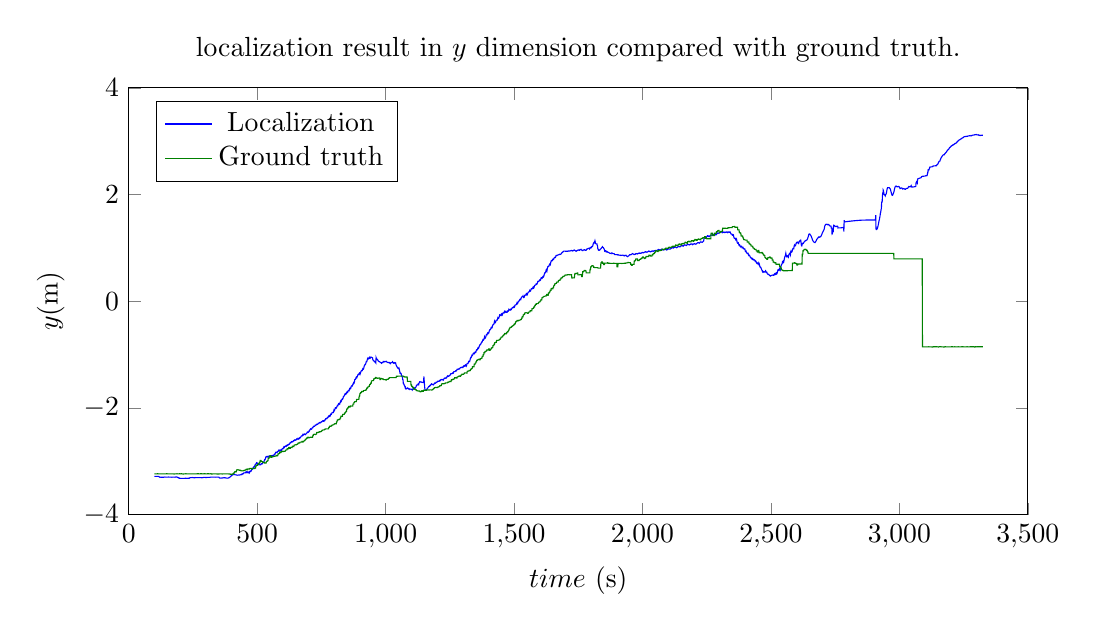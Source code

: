 % This file was created by matplotlib v0.1.0.
% Copyright (c) 2010--2014, Nico Schlömer <nico.schloemer@gmail.com>
% All rights reserved.
% 
% The lastest updates can be retrieved from
% 
% https://github.com/nschloe/matplotlib2tikz
% 
% where you can also submit bug reports and leavecomments.
% 
\begin{tikzpicture}

\begin{axis}[
title={localization result in $y$ dimension compared with ground truth.},
xlabel={$time$ (s)},
ylabel={$y$(m)},
xmin=0, xmax=3500,
ymin=-4, ymax=4,
axis on top,
width=13cm,
height=7cm,
legend style={at={(0.03,0.97)}, anchor=north west},
legend entries={{Localization},{Ground truth}}
]
\addplot [blue]
coordinates {
(100,-3.284)
(101,-3.285)
(102,-3.284)
(103,-3.284)
(104,-3.284)
(105,-3.284)
(106,-3.284)
(107,-3.285)
(108,-3.285)
(109,-3.284)
(110,-3.285)
(111,-3.285)
(112,-3.285)
(113,-3.285)
(114,-3.285)
(115,-3.286)
(116,-3.287)
(117,-3.289)
(118,-3.29)
(119,-3.295)
(120,-3.299)
(121,-3.3)
(122,-3.302)
(123,-3.301)
(124,-3.3)
(125,-3.3)
(126,-3.3)
(127,-3.301)
(128,-3.301)
(129,-3.3)
(130,-3.3)
(131,-3.301)
(132,-3.3)
(133,-3.301)
(134,-3.301)
(135,-3.301)
(136,-3.301)
(137,-3.3)
(138,-3.3)
(139,-3.3)
(140,-3.3)
(141,-3.297)
(142,-3.298)
(143,-3.299)
(144,-3.298)
(145,-3.298)
(146,-3.298)
(147,-3.299)
(148,-3.299)
(149,-3.299)
(150,-3.3)
(151,-3.299)
(152,-3.298)
(153,-3.299)
(154,-3.298)
(155,-3.297)
(156,-3.298)
(157,-3.298)
(158,-3.298)
(159,-3.298)
(160,-3.298)
(161,-3.298)
(162,-3.298)
(163,-3.298)
(164,-3.298)
(165,-3.299)
(166,-3.299)
(167,-3.3)
(168,-3.301)
(169,-3.3)
(170,-3.3)
(171,-3.3)
(172,-3.3)
(173,-3.3)
(174,-3.3)
(175,-3.3)
(176,-3.299)
(177,-3.298)
(178,-3.298)
(179,-3.299)
(180,-3.3)
(181,-3.298)
(182,-3.299)
(183,-3.297)
(184,-3.297)
(185,-3.297)
(186,-3.297)
(187,-3.296)
(188,-3.297)
(189,-3.298)
(190,-3.304)
(191,-3.307)
(192,-3.305)
(193,-3.308)
(194,-3.311)
(195,-3.311)
(196,-3.321)
(197,-3.321)
(198,-3.321)
(199,-3.321)
(200,-3.321)
(201,-3.322)
(202,-3.323)
(203,-3.323)
(204,-3.323)
(205,-3.323)
(206,-3.323)
(207,-3.322)
(208,-3.322)
(209,-3.322)
(210,-3.323)
(211,-3.322)
(212,-3.322)
(213,-3.322)
(214,-3.322)
(215,-3.322)
(216,-3.322)
(217,-3.322)
(218,-3.322)
(219,-3.321)
(220,-3.321)
(221,-3.321)
(222,-3.322)
(223,-3.321)
(224,-3.321)
(225,-3.322)
(226,-3.322)
(227,-3.322)
(228,-3.322)
(229,-3.322)
(230,-3.321)
(231,-3.321)
(232,-3.321)
(233,-3.321)
(234,-3.321)
(235,-3.321)
(236,-3.32)
(237,-3.316)
(238,-3.314)
(239,-3.309)
(240,-3.308)
(241,-3.309)
(242,-3.309)
(243,-3.309)
(244,-3.309)
(245,-3.309)
(246,-3.307)
(247,-3.307)
(248,-3.307)
(249,-3.307)
(250,-3.308)
(251,-3.308)
(252,-3.308)
(253,-3.31)
(254,-3.311)
(255,-3.31)
(256,-3.31)
(257,-3.311)
(258,-3.31)
(259,-3.308)
(260,-3.307)
(261,-3.308)
(262,-3.308)
(263,-3.308)
(264,-3.309)
(265,-3.309)
(266,-3.309)
(267,-3.309)
(268,-3.309)
(269,-3.308)
(270,-3.308)
(271,-3.308)
(272,-3.308)
(273,-3.308)
(274,-3.308)
(275,-3.307)
(276,-3.308)
(277,-3.309)
(278,-3.309)
(279,-3.309)
(280,-3.309)
(281,-3.309)
(282,-3.309)
(283,-3.31)
(284,-3.31)
(285,-3.31)
(286,-3.31)
(287,-3.309)
(288,-3.309)
(289,-3.307)
(290,-3.306)
(291,-3.305)
(292,-3.305)
(293,-3.304)
(294,-3.304)
(295,-3.304)
(296,-3.304)
(297,-3.305)
(298,-3.305)
(299,-3.306)
(300,-3.306)
(301,-3.306)
(302,-3.306)
(303,-3.306)
(304,-3.306)
(305,-3.305)
(306,-3.305)
(307,-3.305)
(308,-3.305)
(309,-3.305)
(310,-3.305)
(311,-3.305)
(312,-3.305)
(313,-3.305)
(314,-3.305)
(315,-3.304)
(316,-3.303)
(317,-3.301)
(318,-3.299)
(319,-3.299)
(320,-3.299)
(321,-3.299)
(322,-3.3)
(323,-3.299)
(324,-3.299)
(325,-3.299)
(326,-3.299)
(327,-3.299)
(328,-3.299)
(329,-3.3)
(330,-3.3)
(331,-3.299)
(332,-3.299)
(333,-3.299)
(334,-3.299)
(335,-3.299)
(336,-3.3)
(337,-3.298)
(338,-3.298)
(339,-3.299)
(340,-3.299)
(341,-3.3)
(342,-3.3)
(343,-3.3)
(344,-3.3)
(345,-3.3)
(346,-3.3)
(347,-3.3)
(348,-3.3)
(349,-3.3)
(350,-3.3)
(351,-3.3)
(352,-3.303)
(353,-3.314)
(354,-3.316)
(355,-3.317)
(356,-3.317)
(357,-3.316)
(358,-3.317)
(359,-3.317)
(360,-3.317)
(361,-3.316)
(362,-3.316)
(363,-3.315)
(364,-3.316)
(365,-3.314)
(366,-3.313)
(367,-3.312)
(368,-3.311)
(369,-3.312)
(370,-3.312)
(371,-3.312)
(372,-3.31)
(373,-3.311)
(374,-3.311)
(375,-3.31)
(376,-3.312)
(377,-3.314)
(378,-3.315)
(379,-3.316)
(380,-3.316)
(381,-3.318)
(382,-3.318)
(383,-3.318)
(384,-3.318)
(385,-3.319)
(386,-3.318)
(387,-3.317)
(388,-3.315)
(389,-3.313)
(390,-3.311)
(391,-3.31)
(392,-3.306)
(393,-3.302)
(394,-3.299)
(395,-3.294)
(396,-3.29)
(397,-3.284)
(398,-3.281)
(399,-3.277)
(400,-3.274)
(401,-3.268)
(402,-3.265)
(403,-3.262)
(404,-3.259)
(405,-3.256)
(406,-3.254)
(407,-3.251)
(408,-3.249)
(409,-3.249)
(410,-3.249)
(411,-3.249)
(412,-3.251)
(413,-3.252)
(414,-3.255)
(415,-3.256)
(416,-3.256)
(417,-3.256)
(418,-3.257)
(419,-3.259)
(420,-3.259)
(421,-3.261)
(422,-3.261)
(423,-3.262)
(424,-3.263)
(425,-3.261)
(426,-3.261)
(427,-3.26)
(428,-3.26)
(429,-3.26)
(430,-3.26)
(431,-3.26)
(432,-3.259)
(433,-3.257)
(434,-3.257)
(435,-3.255)
(436,-3.253)
(437,-3.251)
(438,-3.247)
(439,-3.251)
(440,-3.253)
(441,-3.246)
(442,-3.238)
(443,-3.236)
(444,-3.237)
(445,-3.239)
(446,-3.232)
(447,-3.226)
(448,-3.221)
(449,-3.218)
(450,-3.218)
(451,-3.22)
(452,-3.22)
(453,-3.217)
(454,-3.212)
(455,-3.204)
(456,-3.203)
(457,-3.215)
(458,-3.211)
(459,-3.202)
(460,-3.209)
(461,-3.201)
(462,-3.199)
(463,-3.203)
(464,-3.217)
(465,-3.22)
(466,-3.211)
(467,-3.204)
(468,-3.201)
(469,-3.205)
(470,-3.216)
(471,-3.206)
(472,-3.194)
(473,-3.185)
(474,-3.185)
(475,-3.189)
(476,-3.19)
(477,-3.179)
(478,-3.167)
(479,-3.16)
(480,-3.151)
(481,-3.154)
(482,-3.151)
(483,-3.134)
(484,-3.129)
(485,-3.119)
(486,-3.11)
(487,-3.111)
(488,-3.112)
(489,-3.11)
(490,-3.1)
(491,-3.08)
(492,-3.069)
(493,-3.062)
(494,-3.058)
(495,-3.059)
(496,-3.047)
(497,-3.036)
(498,-3.026)
(499,-3.027)
(500,-3.034)
(501,-3.042)
(502,-3.05)
(503,-3.054)
(504,-3.051)
(505,-3.051)
(506,-3.056)
(507,-3.066)
(508,-3.061)
(509,-3.064)
(510,-3.06)
(511,-3.058)
(512,-3.062)
(513,-3.067)
(514,-3.067)
(515,-3.058)
(516,-3.051)
(517,-3.046)
(518,-3.045)
(519,-3.046)
(520,-3.049)
(521,-3.043)
(522,-3.029)
(523,-3.021)
(524,-3.022)
(525,-3.02)
(526,-3.01)
(527,-3.001)
(528,-2.987)
(529,-2.974)
(530,-2.976)
(531,-2.97)
(532,-2.956)
(533,-2.936)
(534,-2.922)
(535,-2.914)
(536,-2.912)
(537,-2.914)
(538,-2.921)
(539,-2.923)
(540,-2.919)
(541,-2.914)
(542,-2.908)
(543,-2.91)
(544,-2.912)
(545,-2.922)
(546,-2.91)
(547,-2.903)
(548,-2.902)
(549,-2.902)
(550,-2.908)
(551,-2.911)
(552,-2.91)
(553,-2.907)
(554,-2.9)
(555,-2.898)
(556,-2.911)
(557,-2.902)
(558,-2.898)
(559,-2.897)
(560,-2.892)
(561,-2.892)
(562,-2.891)
(563,-2.905)
(564,-2.902)
(565,-2.892)
(566,-2.875)
(567,-2.87)
(568,-2.871)
(569,-2.872)
(570,-2.859)
(571,-2.847)
(572,-2.836)
(573,-2.83)
(574,-2.83)
(575,-2.833)
(576,-2.837)
(577,-2.839)
(578,-2.835)
(579,-2.824)
(580,-2.819)
(581,-2.82)
(582,-2.812)
(583,-2.803)
(584,-2.794)
(585,-2.789)
(586,-2.791)
(587,-2.795)
(588,-2.806)
(589,-2.804)
(590,-2.799)
(591,-2.79)
(592,-2.787)
(593,-2.786)
(594,-2.797)
(595,-2.795)
(596,-2.781)
(597,-2.771)
(598,-2.766)
(599,-2.764)
(600,-2.767)
(601,-2.767)
(602,-2.755)
(603,-2.742)
(604,-2.733)
(605,-2.739)
(606,-2.743)
(607,-2.731)
(608,-2.725)
(609,-2.718)
(610,-2.713)
(611,-2.713)
(612,-2.717)
(613,-2.723)
(614,-2.717)
(615,-2.706)
(616,-2.699)
(617,-2.695)
(618,-2.698)
(619,-2.705)
(620,-2.701)
(621,-2.695)
(622,-2.686)
(623,-2.682)
(624,-2.68)
(625,-2.683)
(626,-2.682)
(627,-2.672)
(628,-2.656)
(629,-2.651)
(630,-2.655)
(631,-2.654)
(632,-2.647)
(633,-2.643)
(634,-2.632)
(635,-2.631)
(636,-2.633)
(637,-2.639)
(638,-2.638)
(639,-2.635)
(640,-2.626)
(641,-2.619)
(642,-2.614)
(643,-2.619)
(644,-2.613)
(645,-2.61)
(646,-2.604)
(647,-2.598)
(648,-2.601)
(649,-2.605)
(650,-2.608)
(651,-2.603)
(652,-2.6)
(653,-2.592)
(654,-2.585)
(655,-2.592)
(656,-2.589)
(657,-2.587)
(658,-2.577)
(659,-2.57)
(660,-2.571)
(661,-2.573)
(662,-2.584)
(663,-2.579)
(664,-2.575)
(665,-2.565)
(666,-2.557)
(667,-2.556)
(668,-2.56)
(669,-2.552)
(670,-2.545)
(671,-2.535)
(672,-2.528)
(673,-2.525)
(674,-2.526)
(675,-2.527)
(676,-2.52)
(677,-2.509)
(678,-2.5)
(679,-2.512)
(680,-2.506)
(681,-2.499)
(682,-2.497)
(683,-2.493)
(684,-2.489)
(685,-2.491)
(686,-2.496)
(687,-2.504)
(688,-2.5)
(689,-2.495)
(690,-2.488)
(691,-2.484)
(692,-2.483)
(693,-2.478)
(694,-2.464)
(695,-2.455)
(696,-2.45)
(697,-2.45)
(698,-2.451)
(699,-2.457)
(700,-2.453)
(701,-2.448)
(702,-2.434)
(703,-2.427)
(704,-2.43)
(705,-2.417)
(706,-2.407)
(707,-2.399)
(708,-2.392)
(709,-2.393)
(710,-2.401)
(711,-2.401)
(712,-2.399)
(713,-2.392)
(714,-2.377)
(715,-2.37)
(716,-2.368)
(717,-2.37)
(718,-2.362)
(719,-2.351)
(720,-2.346)
(721,-2.346)
(722,-2.347)
(723,-2.347)
(724,-2.343)
(725,-2.337)
(726,-2.324)
(727,-2.325)
(728,-2.327)
(729,-2.321)
(730,-2.319)
(731,-2.312)
(732,-2.306)
(733,-2.306)
(734,-2.308)
(735,-2.311)
(736,-2.306)
(737,-2.298)
(738,-2.289)
(739,-2.29)
(740,-2.292)
(741,-2.285)
(742,-2.282)
(743,-2.275)
(744,-2.273)
(745,-2.273)
(746,-2.281)
(747,-2.278)
(748,-2.275)
(749,-2.267)
(750,-2.262)
(751,-2.263)
(752,-2.262)
(753,-2.255)
(754,-2.249)
(755,-2.243)
(756,-2.242)
(757,-2.241)
(758,-2.251)
(759,-2.253)
(760,-2.254)
(761,-2.241)
(762,-2.232)
(763,-2.229)
(764,-2.233)
(765,-2.222)
(766,-2.215)
(767,-2.203)
(768,-2.2)
(769,-2.198)
(770,-2.203)
(771,-2.204)
(772,-2.2)
(773,-2.188)
(774,-2.177)
(775,-2.176)
(776,-2.179)
(777,-2.17)
(778,-2.162)
(779,-2.149)
(780,-2.145)
(781,-2.143)
(782,-2.148)
(783,-2.16)
(784,-2.155)
(785,-2.142)
(786,-2.124)
(787,-2.114)
(788,-2.115)
(789,-2.12)
(790,-2.111)
(791,-2.098)
(792,-2.088)
(793,-2.084)
(794,-2.084)
(795,-2.089)
(796,-2.09)
(797,-2.083)
(798,-2.06)
(799,-2.042)
(800,-2.05)
(801,-2.053)
(802,-2.033)
(803,-2.022)
(804,-2.001)
(805,-1.997)
(806,-1.995)
(807,-1.996)
(808,-2.005)
(809,-2.0)
(810,-1.983)
(811,-1.97)
(812,-1.959)
(813,-1.964)
(814,-1.963)
(815,-1.947)
(816,-1.933)
(817,-1.921)
(818,-1.917)
(819,-1.916)
(820,-1.928)
(821,-1.932)
(822,-1.916)
(823,-1.896)
(824,-1.886)
(825,-1.875)
(826,-1.89)
(827,-1.885)
(828,-1.874)
(829,-1.856)
(830,-1.842)
(831,-1.835)
(832,-1.83)
(833,-1.834)
(834,-1.826)
(835,-1.805)
(836,-1.785)
(837,-1.783)
(838,-1.781)
(839,-1.774)
(840,-1.763)
(841,-1.75)
(842,-1.739)
(843,-1.733)
(844,-1.736)
(845,-1.746)
(846,-1.742)
(847,-1.731)
(848,-1.712)
(849,-1.706)
(850,-1.702)
(851,-1.714)
(852,-1.71)
(853,-1.7)
(854,-1.681)
(855,-1.674)
(856,-1.672)
(857,-1.669)
(858,-1.675)
(859,-1.659)
(860,-1.64)
(861,-1.63)
(862,-1.629)
(863,-1.643)
(864,-1.639)
(865,-1.62)
(866,-1.602)
(867,-1.591)
(868,-1.587)
(869,-1.584)
(870,-1.589)
(871,-1.581)
(872,-1.57)
(873,-1.551)
(874,-1.546)
(875,-1.535)
(876,-1.546)
(877,-1.541)
(878,-1.523)
(879,-1.506)
(880,-1.47)
(881,-1.468)
(882,-1.463)
(883,-1.464)
(884,-1.451)
(885,-1.428)
(886,-1.422)
(887,-1.429)
(888,-1.434)
(889,-1.422)
(890,-1.412)
(891,-1.394)
(892,-1.382)
(893,-1.376)
(894,-1.371)
(895,-1.376)
(896,-1.378)
(897,-1.365)
(898,-1.345)
(899,-1.342)
(900,-1.352)
(901,-1.364)
(902,-1.349)
(903,-1.336)
(904,-1.32)
(905,-1.307)
(906,-1.304)
(907,-1.3)
(908,-1.305)
(909,-1.303)
(910,-1.286)
(911,-1.27)
(912,-1.26)
(913,-1.262)
(914,-1.268)
(915,-1.253)
(916,-1.232)
(917,-1.217)
(918,-1.2)
(919,-1.196)
(920,-1.188)
(921,-1.19)
(922,-1.183)
(923,-1.166)
(924,-1.145)
(925,-1.13)
(926,-1.131)
(927,-1.131)
(928,-1.113)
(929,-1.091)
(930,-1.076)
(931,-1.067)
(932,-1.078)
(933,-1.08)
(934,-1.084)
(935,-1.08)
(936,-1.07)
(937,-1.051)
(938,-1.048)
(939,-1.066)
(940,-1.07)
(941,-1.064)
(942,-1.055)
(943,-1.051)
(944,-1.051)
(945,-1.05)
(946,-1.053)
(947,-1.056)
(948,-1.059)
(949,-1.061)
(950,-1.091)
(951,-1.102)
(952,-1.109)
(953,-1.118)
(954,-1.12)
(955,-1.122)
(956,-1.123)
(957,-1.127)
(958,-1.139)
(959,-1.143)
(960,-1.149)
(961,-1.152)
(962,-1.159)
(963,-1.058)
(964,-1.072)
(965,-1.073)
(966,-1.084)
(967,-1.091)
(968,-1.095)
(969,-1.1)
(970,-1.106)
(971,-1.118)
(972,-1.124)
(973,-1.127)
(974,-1.132)
(975,-1.132)
(976,-1.133)
(977,-1.135)
(978,-1.14)
(979,-1.146)
(980,-1.146)
(981,-1.151)
(982,-1.152)
(983,-1.154)
(984,-1.164)
(985,-1.16)
(986,-1.152)
(987,-1.151)
(988,-1.149)
(989,-1.15)
(990,-1.151)
(991,-1.132)
(992,-1.135)
(993,-1.133)
(994,-1.133)
(995,-1.13)
(996,-1.134)
(997,-1.138)
(998,-1.134)
(999,-1.13)
(1000,-1.131)
(1001,-1.131)
(1002,-1.131)
(1003,-1.129)
(1004,-1.135)
(1005,-1.141)
(1006,-1.144)
(1007,-1.144)
(1008,-1.147)
(1009,-1.151)
(1010,-1.15)
(1011,-1.15)
(1012,-1.149)
(1013,-1.153)
(1014,-1.149)
(1015,-1.151)
(1016,-1.157)
(1017,-1.164)
(1018,-1.171)
(1019,-1.164)
(1020,-1.161)
(1021,-1.151)
(1022,-1.151)
(1023,-1.15)
(1024,-1.148)
(1025,-1.15)
(1026,-1.15)
(1027,-1.139)
(1028,-1.149)
(1029,-1.153)
(1030,-1.151)
(1031,-1.162)
(1032,-1.159)
(1033,-1.157)
(1034,-1.152)
(1035,-1.151)
(1036,-1.163)
(1037,-1.166)
(1038,-1.164)
(1039,-1.159)
(1040,-1.181)
(1041,-1.198)
(1042,-1.206)
(1043,-1.218)
(1044,-1.229)
(1045,-1.236)
(1046,-1.243)
(1047,-1.246)
(1048,-1.258)
(1049,-1.261)
(1050,-1.263)
(1051,-1.263)
(1052,-1.255)
(1053,-1.273)
(1054,-1.291)
(1055,-1.316)
(1056,-1.35)
(1057,-1.354)
(1058,-1.352)
(1059,-1.349)
(1060,-1.355)
(1061,-1.371)
(1062,-1.396)
(1063,-1.403)
(1064,-1.403)
(1065,-1.422)
(1066,-1.443)
(1067,-1.475)
(1068,-1.479)
(1069,-1.547)
(1070,-1.55)
(1071,-1.55)
(1072,-1.568)
(1073,-1.577)
(1074,-1.588)
(1075,-1.595)
(1076,-1.617)
(1077,-1.611)
(1078,-1.627)
(1079,-1.648)
(1080,-1.647)
(1081,-1.643)
(1082,-1.639)
(1083,-1.636)
(1084,-1.632)
(1085,-1.628)
(1086,-1.626)
(1087,-1.631)
(1088,-1.638)
(1089,-1.64)
(1090,-1.642)
(1091,-1.651)
(1092,-1.655)
(1093,-1.647)
(1094,-1.644)
(1095,-1.648)
(1096,-1.649)
(1097,-1.649)
(1098,-1.65)
(1099,-1.653)
(1100,-1.651)
(1101,-1.655)
(1102,-1.655)
(1103,-1.656)
(1104,-1.665)
(1105,-1.658)
(1106,-1.649)
(1107,-1.639)
(1108,-1.639)
(1109,-1.641)
(1110,-1.641)
(1111,-1.645)
(1112,-1.637)
(1113,-1.629)
(1114,-1.621)
(1115,-1.622)
(1116,-1.627)
(1117,-1.624)
(1118,-1.608)
(1119,-1.598)
(1120,-1.58)
(1121,-1.575)
(1122,-1.569)
(1123,-1.569)
(1124,-1.571)
(1125,-1.568)
(1126,-1.554)
(1127,-1.55)
(1128,-1.554)
(1129,-1.562)
(1130,-1.542)
(1131,-1.527)
(1132,-1.517)
(1133,-1.51)
(1134,-1.509)
(1135,-1.511)
(1136,-1.517)
(1137,-1.517)
(1138,-1.516)
(1139,-1.515)
(1140,-1.518)
(1141,-1.521)
(1142,-1.52)
(1143,-1.523)
(1144,-1.521)
(1145,-1.521)
(1146,-1.523)
(1147,-1.525)
(1148,-1.525)
(1149,-1.412)
(1150,-1.474)
(1151,-1.535)
(1152,-1.599)
(1153,-1.654)
(1154,-1.669)
(1155,-1.669)
(1156,-1.672)
(1157,-1.669)
(1158,-1.667)
(1159,-1.659)
(1160,-1.657)
(1161,-1.647)
(1162,-1.643)
(1163,-1.636)
(1164,-1.63)
(1165,-1.622)
(1166,-1.614)
(1167,-1.605)
(1168,-1.599)
(1169,-1.599)
(1170,-1.601)
(1171,-1.596)
(1172,-1.582)
(1173,-1.576)
(1174,-1.574)
(1175,-1.578)
(1176,-1.567)
(1177,-1.557)
(1178,-1.554)
(1179,-1.549)
(1180,-1.553)
(1181,-1.561)
(1182,-1.565)
(1183,-1.566)
(1184,-1.565)
(1185,-1.559)
(1186,-1.559)
(1187,-1.566)
(1188,-1.557)
(1189,-1.549)
(1190,-1.538)
(1191,-1.532)
(1192,-1.533)
(1193,-1.537)
(1194,-1.539)
(1195,-1.534)
(1196,-1.527)
(1197,-1.519)
(1198,-1.522)
(1199,-1.523)
(1200,-1.519)
(1201,-1.512)
(1202,-1.508)
(1203,-1.501)
(1204,-1.5)
(1205,-1.502)
(1206,-1.503)
(1207,-1.502)
(1208,-1.502)
(1209,-1.497)
(1210,-1.491)
(1211,-1.486)
(1212,-1.495)
(1213,-1.494)
(1214,-1.483)
(1215,-1.471)
(1216,-1.469)
(1217,-1.469)
(1218,-1.47)
(1219,-1.474)
(1220,-1.475)
(1221,-1.476)
(1222,-1.471)
(1223,-1.467)
(1224,-1.471)
(1225,-1.477)
(1226,-1.464)
(1227,-1.458)
(1228,-1.448)
(1229,-1.442)
(1230,-1.441)
(1231,-1.444)
(1232,-1.445)
(1233,-1.444)
(1234,-1.442)
(1235,-1.435)
(1236,-1.431)
(1237,-1.438)
(1238,-1.433)
(1239,-1.42)
(1240,-1.411)
(1241,-1.401)
(1242,-1.399)
(1243,-1.4)
(1244,-1.409)
(1245,-1.407)
(1246,-1.407)
(1247,-1.4)
(1248,-1.394)
(1249,-1.392)
(1250,-1.393)
(1251,-1.386)
(1252,-1.377)
(1253,-1.365)
(1254,-1.359)
(1255,-1.359)
(1256,-1.362)
(1257,-1.363)
(1258,-1.36)
(1259,-1.356)
(1260,-1.348)
(1261,-1.345)
(1262,-1.353)
(1263,-1.352)
(1264,-1.339)
(1265,-1.329)
(1266,-1.32)
(1267,-1.32)
(1268,-1.32)
(1269,-1.321)
(1270,-1.317)
(1271,-1.316)
(1272,-1.311)
(1273,-1.305)
(1274,-1.306)
(1275,-1.308)
(1276,-1.301)
(1277,-1.292)
(1278,-1.281)
(1279,-1.274)
(1280,-1.274)
(1281,-1.279)
(1282,-1.28)
(1283,-1.278)
(1284,-1.274)
(1285,-1.268)
(1286,-1.266)
(1287,-1.27)
(1288,-1.271)
(1289,-1.264)
(1290,-1.252)
(1291,-1.246)
(1292,-1.242)
(1293,-1.242)
(1294,-1.247)
(1295,-1.247)
(1296,-1.245)
(1297,-1.243)
(1298,-1.234)
(1299,-1.237)
(1300,-1.244)
(1301,-1.245)
(1302,-1.236)
(1303,-1.22)
(1304,-1.216)
(1305,-1.21)
(1306,-1.208)
(1307,-1.213)
(1308,-1.22)
(1309,-1.216)
(1310,-1.202)
(1311,-1.193)
(1312,-1.195)
(1313,-1.208)
(1314,-1.217)
(1315,-1.206)
(1316,-1.192)
(1317,-1.172)
(1318,-1.165)
(1319,-1.165)
(1320,-1.164)
(1321,-1.166)
(1322,-1.154)
(1323,-1.133)
(1324,-1.125)
(1325,-1.126)
(1326,-1.133)
(1327,-1.134)
(1328,-1.115)
(1329,-1.096)
(1330,-1.075)
(1331,-1.064)
(1332,-1.055)
(1333,-1.057)
(1334,-1.047)
(1335,-1.033)
(1336,-1.015)
(1337,-1.019)
(1338,-1.019)
(1339,-1.008)
(1340,-0.995)
(1341,-0.98)
(1342,-0.973)
(1343,-0.974)
(1344,-0.976)
(1345,-0.985)
(1346,-0.979)
(1347,-0.965)
(1348,-0.955)
(1349,-0.952)
(1350,-0.962)
(1351,-0.961)
(1352,-0.943)
(1353,-0.926)
(1354,-0.912)
(1355,-0.909)
(1356,-0.91)
(1357,-0.913)
(1358,-0.904)
(1359,-0.882)
(1360,-0.872)
(1361,-0.875)
(1362,-0.88)
(1363,-0.87)
(1364,-0.856)
(1365,-0.838)
(1366,-0.827)
(1367,-0.817)
(1368,-0.817)
(1369,-0.817)
(1370,-0.811)
(1371,-0.8)
(1372,-0.783)
(1373,-0.78)
(1374,-0.767)
(1375,-0.77)
(1376,-0.765)
(1377,-0.75)
(1378,-0.73)
(1379,-0.721)
(1380,-0.728)
(1381,-0.73)
(1382,-0.718)
(1383,-0.711)
(1384,-0.694)
(1385,-0.671)
(1386,-0.687)
(1387,-0.695)
(1388,-0.69)
(1389,-0.683)
(1390,-0.667)
(1391,-0.651)
(1392,-0.629)
(1393,-0.626)
(1394,-0.621)
(1395,-0.626)
(1396,-0.612)
(1397,-0.601)
(1398,-0.59)
(1399,-0.588)
(1400,-0.596)
(1401,-0.602)
(1402,-0.59)
(1403,-0.573)
(1404,-0.553)
(1405,-0.538)
(1406,-0.536)
(1407,-0.535)
(1408,-0.534)
(1409,-0.523)
(1410,-0.511)
(1411,-0.49)
(1412,-0.489)
(1413,-0.49)
(1414,-0.498)
(1415,-0.489)
(1416,-0.467)
(1417,-0.453)
(1418,-0.44)
(1419,-0.438)
(1420,-0.438)
(1421,-0.434)
(1422,-0.422)
(1423,-0.402)
(1424,-0.379)
(1425,-0.395)
(1426,-0.406)
(1427,-0.406)
(1428,-0.395)
(1429,-0.381)
(1430,-0.363)
(1431,-0.359)
(1432,-0.354)
(1433,-0.354)
(1434,-0.356)
(1435,-0.35)
(1436,-0.329)
(1437,-0.313)
(1438,-0.324)
(1439,-0.326)
(1440,-0.325)
(1441,-0.314)
(1442,-0.294)
(1443,-0.281)
(1444,-0.257)
(1445,-0.26)
(1446,-0.268)
(1447,-0.269)
(1448,-0.261)
(1449,-0.254)
(1450,-0.243)
(1451,-0.239)
(1452,-0.256)
(1453,-0.267)
(1454,-0.261)
(1455,-0.249)
(1456,-0.229)
(1457,-0.221)
(1458,-0.218)
(1459,-0.217)
(1460,-0.222)
(1461,-0.222)
(1462,-0.202)
(1463,-0.189)
(1464,-0.194)
(1465,-0.203)
(1466,-0.196)
(1467,-0.19)
(1468,-0.188)
(1469,-0.209)
(1470,-0.21)
(1471,-0.211)
(1472,-0.211)
(1473,-0.209)
(1474,-0.196)
(1475,-0.183)
(1476,-0.183)
(1477,-0.18)
(1478,-0.184)
(1479,-0.17)
(1480,-0.155)
(1481,-0.163)
(1482,-0.157)
(1483,-0.16)
(1484,-0.167)
(1485,-0.169)
(1486,-0.162)
(1487,-0.149)
(1488,-0.151)
(1489,-0.157)
(1490,-0.152)
(1491,-0.141)
(1492,-0.13)
(1493,-0.124)
(1494,-0.118)
(1495,-0.118)
(1496,-0.123)
(1497,-0.12)
(1498,-0.114)
(1499,-0.104)
(1500,-0.096)
(1501,-0.094)
(1502,-0.105)
(1503,-0.093)
(1504,-0.076)
(1505,-0.069)
(1506,-0.068)
(1507,-0.068)
(1508,-0.067)
(1509,-0.061)
(1510,-0.047)
(1511,-0.036)
(1512,-0.053)
(1513,-0.051)
(1514,-0.04)
(1515,-0.027)
(1516,-0.016)
(1517,-0.001)
(1518,-0.003)
(1519,0.003)
(1520,0.005)
(1521,0.016)
(1522,0.029)
(1523,0.035)
(1524,0.038)
(1525,0.034)
(1526,0.029)
(1527,0.045)
(1528,0.063)
(1529,0.073)
(1530,0.078)
(1531,0.08)
(1532,0.084)
(1533,0.086)
(1534,0.089)
(1535,0.099)
(1536,0.084)
(1537,0.074)
(1538,0.067)
(1539,0.071)
(1540,0.081)
(1541,0.092)
(1542,0.112)
(1543,0.116)
(1544,0.117)
(1545,0.116)
(1546,0.116)
(1547,0.131)
(1548,0.142)
(1549,0.136)
(1550,0.129)
(1551,0.119)
(1552,0.128)
(1553,0.14)
(1554,0.155)
(1555,0.166)
(1556,0.17)
(1557,0.172)
(1558,0.173)
(1559,0.179)
(1560,0.188)
(1561,0.202)
(1562,0.194)
(1563,0.187)
(1564,0.188)
(1565,0.202)
(1566,0.216)
(1567,0.232)
(1568,0.237)
(1569,0.233)
(1570,0.233)
(1571,0.233)
(1572,0.242)
(1573,0.253)
(1574,0.262)
(1575,0.253)
(1576,0.243)
(1577,0.248)
(1578,0.259)
(1579,0.284)
(1580,0.295)
(1581,0.3)
(1582,0.301)
(1583,0.302)
(1584,0.302)
(1585,0.311)
(1586,0.324)
(1587,0.321)
(1588,0.316)
(1589,0.318)
(1590,0.329)
(1591,0.343)
(1592,0.364)
(1593,0.373)
(1594,0.374)
(1595,0.374)
(1596,0.371)
(1597,0.374)
(1598,0.381)
(1599,0.395)
(1600,0.4)
(1601,0.396)
(1602,0.391)
(1603,0.396)
(1604,0.416)
(1605,0.426)
(1606,0.442)
(1607,0.44)
(1608,0.431)
(1609,0.427)
(1610,0.433)
(1611,0.444)
(1612,0.46)
(1613,0.467)
(1614,0.468)
(1615,0.46)
(1616,0.469)
(1617,0.489)
(1618,0.511)
(1619,0.525)
(1620,0.532)
(1621,0.535)
(1622,0.533)
(1623,0.543)
(1624,0.563)
(1625,0.587)
(1626,0.594)
(1627,0.579)
(1628,0.567)
(1629,0.596)
(1630,0.621)
(1631,0.64)
(1632,0.65)
(1633,0.653)
(1634,0.656)
(1635,0.652)
(1636,0.659)
(1637,0.677)
(1638,0.692)
(1639,0.698)
(1640,0.694)
(1641,0.685)
(1642,0.703)
(1643,0.729)
(1644,0.743)
(1645,0.758)
(1646,0.765)
(1647,0.765)
(1648,0.758)
(1649,0.759)
(1650,0.775)
(1651,0.788)
(1652,0.79)
(1653,0.781)
(1654,0.78)
(1655,0.8)
(1656,0.808)
(1657,0.818)
(1658,0.82)
(1659,0.818)
(1660,0.825)
(1661,0.821)
(1662,0.828)
(1663,0.851)
(1664,0.857)
(1665,0.857)
(1666,0.854)
(1667,0.854)
(1668,0.861)
(1669,0.865)
(1670,0.865)
(1671,0.868)
(1672,0.869)
(1673,0.87)
(1674,0.869)
(1675,0.872)
(1676,0.876)
(1677,0.88)
(1678,0.879)
(1679,0.876)
(1680,0.877)
(1681,0.878)
(1682,0.884)
(1683,0.889)
(1684,0.888)
(1685,0.898)
(1686,0.907)
(1687,0.909)
(1688,0.915)
(1689,0.919)
(1690,0.922)
(1691,0.929)
(1692,0.93)
(1693,0.937)
(1694,0.938)
(1695,0.938)
(1696,0.938)
(1697,0.939)
(1698,0.939)
(1699,0.939)
(1700,0.935)
(1701,0.935)
(1702,0.936)
(1703,0.937)
(1704,0.937)
(1705,0.936)
(1706,0.936)
(1707,0.935)
(1708,0.936)
(1709,0.936)
(1710,0.937)
(1711,0.941)
(1712,0.941)
(1713,0.942)
(1714,0.942)
(1715,0.942)
(1716,0.942)
(1717,0.942)
(1718,0.942)
(1719,0.943)
(1720,0.945)
(1721,0.948)
(1722,0.95)
(1723,0.95)
(1724,0.95)
(1725,0.947)
(1726,0.945)
(1727,0.946)
(1728,0.945)
(1729,0.941)
(1730,0.947)
(1731,0.952)
(1732,0.955)
(1733,0.953)
(1734,0.956)
(1735,0.959)
(1736,0.955)
(1737,0.953)
(1738,0.947)
(1739,0.944)
(1740,0.941)
(1741,0.937)
(1742,0.936)
(1743,0.94)
(1744,0.946)
(1745,0.948)
(1746,0.948)
(1747,0.952)
(1748,0.958)
(1749,0.959)
(1750,0.959)
(1751,0.957)
(1752,0.96)
(1753,0.959)
(1754,0.954)
(1755,0.954)
(1756,0.961)
(1757,0.968)
(1758,0.969)
(1759,0.966)
(1760,0.97)
(1761,0.972)
(1762,0.965)
(1763,0.96)
(1764,0.958)
(1765,0.952)
(1766,0.949)
(1767,0.947)
(1768,0.948)
(1769,0.954)
(1770,0.96)
(1771,0.96)
(1772,0.959)
(1773,0.964)
(1774,0.966)
(1775,0.963)
(1776,0.962)
(1777,0.955)
(1778,0.952)
(1779,0.952)
(1780,0.952)
(1781,0.958)
(1782,0.968)
(1783,0.975)
(1784,0.979)
(1785,0.978)
(1786,0.981)
(1787,0.986)
(1788,0.988)
(1789,0.989)
(1790,0.991)
(1791,0.993)
(1792,0.991)
(1793,0.985)
(1794,0.979)
(1795,0.995)
(1796,1.003)
(1797,1.006)
(1798,1.001)
(1799,0.998)
(1800,0.999)
(1801,1.01)
(1802,1.022)
(1803,1.026)
(1804,1.022)
(1805,1.023)
(1806,1.03)
(1807,1.05)
(1808,1.07)
(1809,1.086)
(1810,1.093)
(1811,1.1)
(1812,1.092)
(1813,1.091)
(1814,1.116)
(1815,1.134)
(1816,1.116)
(1817,1.09)
(1818,1.081)
(1819,1.075)
(1820,1.075)
(1821,1.073)
(1822,1.072)
(1823,1.072)
(1824,1.045)
(1825,1.037)
(1826,0.988)
(1827,0.978)
(1828,0.962)
(1829,0.963)
(1830,0.955)
(1831,0.956)
(1832,0.955)
(1833,0.961)
(1834,0.964)
(1835,0.965)
(1836,0.975)
(1837,0.979)
(1838,0.983)
(1839,0.989)
(1840,0.996)
(1841,0.999)
(1842,1.008)
(1843,1.014)
(1844,1.022)
(1845,1.016)
(1846,1.009)
(1847,1.006)
(1848,1.004)
(1849,0.994)
(1850,0.981)
(1851,0.978)
(1852,0.963)
(1853,0.94)
(1854,0.944)
(1855,0.943)
(1856,0.946)
(1857,0.941)
(1858,0.925)
(1859,0.925)
(1860,0.923)
(1861,0.936)
(1862,0.934)
(1863,0.929)
(1864,0.926)
(1865,0.917)
(1866,0.916)
(1867,0.916)
(1868,0.914)
(1869,0.912)
(1870,0.909)
(1871,0.904)
(1872,0.902)
(1873,0.9)
(1874,0.898)
(1875,0.897)
(1876,0.896)
(1877,0.896)
(1878,0.893)
(1879,0.904)
(1880,0.904)
(1881,0.903)
(1882,0.901)
(1883,0.901)
(1884,0.893)
(1885,0.893)
(1886,0.893)
(1887,0.893)
(1888,0.892)
(1889,0.891)
(1890,0.891)
(1891,0.88)
(1892,0.873)
(1893,0.872)
(1894,0.872)
(1895,0.872)
(1896,0.872)
(1897,0.872)
(1898,0.872)
(1899,0.873)
(1900,0.873)
(1901,0.873)
(1902,0.87)
(1903,0.868)
(1904,0.873)
(1905,0.871)
(1906,0.87)
(1907,0.865)
(1908,0.865)
(1909,0.864)
(1910,0.864)
(1911,0.864)
(1912,0.862)
(1913,0.861)
(1914,0.861)
(1915,0.861)
(1916,0.857)
(1917,0.858)
(1918,0.86)
(1919,0.86)
(1920,0.861)
(1921,0.862)
(1922,0.864)
(1923,0.865)
(1924,0.865)
(1925,0.861)
(1926,0.858)
(1927,0.859)
(1928,0.856)
(1929,0.849)
(1930,0.85)
(1931,0.856)
(1932,0.856)
(1933,0.858)
(1934,0.857)
(1935,0.861)
(1936,0.861)
(1937,0.855)
(1938,0.851)
(1939,0.844)
(1940,0.841)
(1941,0.839)
(1942,0.835)
(1943,0.838)
(1944,0.842)
(1945,0.848)
(1946,0.851)
(1947,0.852)
(1948,0.859)
(1949,0.867)
(1950,0.87)
(1951,0.868)
(1952,0.868)
(1953,0.871)
(1954,0.871)
(1955,0.87)
(1956,0.873)
(1957,0.878)
(1958,0.882)
(1959,0.885)
(1960,0.886)
(1961,0.892)
(1962,0.894)
(1963,0.889)
(1964,0.884)
(1965,0.881)
(1966,0.88)
(1967,0.874)
(1968,0.873)
(1969,0.876)
(1970,0.88)
(1971,0.882)
(1972,0.881)
(1973,0.886)
(1974,0.891)
(1975,0.893)
(1976,0.892)
(1977,0.888)
(1978,0.889)
(1979,0.889)
(1980,0.885)
(1981,0.887)
(1982,0.891)
(1983,0.894)
(1984,0.896)
(1985,0.897)
(1986,0.901)
(1987,0.903)
(1988,0.901)
(1989,0.898)
(1990,0.902)
(1991,0.901)
(1992,0.896)
(1993,0.896)
(1994,0.9)
(1995,0.904)
(1996,0.904)
(1997,0.903)
(1998,0.908)
(1999,0.915)
(2000,0.916)
(2001,0.914)
(2002,0.911)
(2003,0.91)
(2004,0.907)
(2005,0.909)
(2006,0.912)
(2007,0.917)
(2008,0.921)
(2009,0.922)
(2010,0.92)
(2011,0.926)
(2012,0.928)
(2013,0.928)
(2014,0.925)
(2015,0.924)
(2016,0.92)
(2017,0.917)
(2018,0.919)
(2019,0.921)
(2020,0.926)
(2021,0.928)
(2022,0.929)
(2023,0.932)
(2024,0.936)
(2025,0.942)
(2026,0.939)
(2027,0.933)
(2028,0.931)
(2029,0.929)
(2030,0.927)
(2031,0.926)
(2032,0.93)
(2033,0.929)
(2034,0.934)
(2035,0.935)
(2036,0.938)
(2037,0.943)
(2038,0.944)
(2039,0.943)
(2040,0.939)
(2041,0.942)
(2042,0.941)
(2043,0.937)
(2044,0.936)
(2045,0.94)
(2046,0.945)
(2047,0.947)
(2048,0.948)
(2049,0.95)
(2050,0.954)
(2051,0.954)
(2052,0.951)
(2053,0.95)
(2054,0.952)
(2055,0.95)
(2056,0.948)
(2057,0.951)
(2058,0.955)
(2059,0.959)
(2060,0.962)
(2061,0.964)
(2062,0.97)
(2063,0.97)
(2064,0.968)
(2065,0.964)
(2066,0.964)
(2067,0.963)
(2068,0.958)
(2069,0.957)
(2070,0.963)
(2071,0.966)
(2072,0.969)
(2073,0.971)
(2074,0.975)
(2075,0.977)
(2076,0.976)
(2077,0.975)
(2078,0.97)
(2079,0.97)
(2080,0.963)
(2081,0.959)
(2082,0.961)
(2083,0.966)
(2084,0.968)
(2085,0.967)
(2086,0.97)
(2087,0.972)
(2088,0.973)
(2089,0.972)
(2090,0.971)
(2091,0.967)
(2092,0.967)
(2093,0.964)
(2094,0.959)
(2095,0.959)
(2096,0.965)
(2097,0.969)
(2098,0.972)
(2099,0.976)
(2100,0.979)
(2101,0.982)
(2102,0.983)
(2103,0.982)
(2104,0.978)
(2105,0.979)
(2106,0.979)
(2107,0.976)
(2108,0.976)
(2109,0.98)
(2110,0.984)
(2111,0.987)
(2112,0.994)
(2113,0.995)
(2114,0.999)
(2115,1.0)
(2116,1.004)
(2117,1.001)
(2118,1.002)
(2119,1.0)
(2120,0.996)
(2121,0.999)
(2122,1.002)
(2123,1.009)
(2124,1.01)
(2125,1.012)
(2126,1.016)
(2127,1.017)
(2128,1.015)
(2129,1.012)
(2130,1.01)
(2131,1.011)
(2132,1.007)
(2133,1.003)
(2134,1.005)
(2135,1.009)
(2136,1.013)
(2137,1.016)
(2138,1.018)
(2139,1.022)
(2140,1.024)
(2141,1.024)
(2142,1.022)
(2143,1.022)
(2144,1.023)
(2145,1.021)
(2146,1.018)
(2147,1.022)
(2148,1.027)
(2149,1.031)
(2150,1.034)
(2151,1.038)
(2152,1.043)
(2153,1.041)
(2154,1.038)
(2155,1.038)
(2156,1.039)
(2157,1.035)
(2158,1.032)
(2159,1.037)
(2160,1.041)
(2161,1.045)
(2162,1.049)
(2163,1.054)
(2164,1.057)
(2165,1.055)
(2166,1.053)
(2167,1.051)
(2168,1.051)
(2169,1.047)
(2170,1.043)
(2171,1.047)
(2172,1.051)
(2173,1.054)
(2174,1.058)
(2175,1.06)
(2176,1.065)
(2177,1.065)
(2178,1.062)
(2179,1.06)
(2180,1.062)
(2181,1.059)
(2182,1.055)
(2183,1.057)
(2184,1.062)
(2185,1.062)
(2186,1.065)
(2187,1.067)
(2188,1.072)
(2189,1.075)
(2190,1.072)
(2191,1.071)
(2192,1.07)
(2193,1.072)
(2194,1.066)
(2195,1.059)
(2196,1.062)
(2197,1.067)
(2198,1.071)
(2199,1.073)
(2200,1.074)
(2201,1.077)
(2202,1.079)
(2203,1.076)
(2204,1.073)
(2205,1.072)
(2206,1.073)
(2207,1.07)
(2208,1.067)
(2209,1.072)
(2210,1.077)
(2211,1.082)
(2212,1.086)
(2213,1.088)
(2214,1.094)
(2215,1.097)
(2216,1.095)
(2217,1.096)
(2218,1.097)
(2219,1.096)
(2220,1.094)
(2221,1.088)
(2222,1.091)
(2223,1.099)
(2224,1.102)
(2225,1.108)
(2226,1.108)
(2227,1.113)
(2228,1.11)
(2229,1.111)
(2230,1.107)
(2231,1.107)
(2232,1.104)
(2233,1.105)
(2234,1.108)
(2235,1.115)
(2236,1.119)
(2237,1.123)
(2238,1.125)
(2239,1.159)
(2240,1.178)
(2241,1.184)
(2242,1.187)
(2243,1.186)
(2244,1.184)
(2245,1.185)
(2246,1.184)
(2247,1.185)
(2248,1.19)
(2249,1.195)
(2250,1.208)
(2251,1.213)
(2252,1.216)
(2253,1.227)
(2254,1.228)
(2255,1.225)
(2256,1.223)
(2257,1.218)
(2258,1.213)
(2259,1.212)
(2260,1.21)
(2261,1.215)
(2262,1.222)
(2263,1.228)
(2264,1.228)
(2265,1.23)
(2266,1.234)
(2267,1.239)
(2268,1.241)
(2269,1.239)
(2270,1.238)
(2271,1.239)
(2272,1.236)
(2273,1.234)
(2274,1.239)
(2275,1.245)
(2276,1.248)
(2277,1.249)
(2278,1.25)
(2279,1.258)
(2280,1.263)
(2281,1.259)
(2282,1.257)
(2283,1.25)
(2284,1.246)
(2285,1.244)
(2286,1.242)
(2287,1.248)
(2288,1.256)
(2289,1.262)
(2290,1.263)
(2291,1.268)
(2292,1.276)
(2293,1.28)
(2294,1.277)
(2295,1.275)
(2296,1.277)
(2297,1.277)
(2298,1.275)
(2299,1.28)
(2300,1.287)
(2301,1.292)
(2302,1.294)
(2303,1.298)
(2304,1.302)
(2305,1.305)
(2306,1.302)
(2307,1.301)
(2308,1.295)
(2309,1.292)
(2310,1.285)
(2311,1.283)
(2312,1.286)
(2313,1.29)
(2314,1.29)
(2315,1.291)
(2316,1.297)
(2317,1.298)
(2318,1.294)
(2319,1.288)
(2320,1.289)
(2321,1.294)
(2322,1.292)
(2323,1.29)
(2324,1.294)
(2325,1.297)
(2326,1.295)
(2327,1.293)
(2328,1.298)
(2329,1.3)
(2330,1.293)
(2331,1.287)
(2332,1.285)
(2333,1.294)
(2334,1.296)
(2335,1.298)
(2336,1.3)
(2337,1.299)
(2338,1.291)
(2339,1.292)
(2340,1.29)
(2341,1.297)
(2342,1.289)
(2343,1.28)
(2344,1.269)
(2345,1.259)
(2346,1.259)
(2347,1.257)
(2348,1.257)
(2349,1.248)
(2350,1.234)
(2351,1.234)
(2352,1.237)
(2353,1.247)
(2354,1.244)
(2355,1.218)
(2356,1.196)
(2357,1.182)
(2358,1.18)
(2359,1.179)
(2360,1.182)
(2361,1.181)
(2362,1.16)
(2363,1.146)
(2364,1.147)
(2365,1.157)
(2366,1.165)
(2367,1.144)
(2368,1.116)
(2369,1.098)
(2370,1.088)
(2371,1.09)
(2372,1.093)
(2373,1.096)
(2374,1.081)
(2375,1.059)
(2376,1.048)
(2377,1.053)
(2378,1.057)
(2379,1.05)
(2380,1.031)
(2381,1.021)
(2382,1.017)
(2383,1.017)
(2384,1.018)
(2385,1.03)
(2386,1.027)
(2387,1.013)
(2388,0.999)
(2389,1.0)
(2390,1.008)
(2391,1.011)
(2392,0.999)
(2393,0.985)
(2394,0.982)
(2395,0.98)
(2396,0.979)
(2397,0.981)
(2398,0.982)
(2399,0.97)
(2400,0.945)
(2401,0.93)
(2402,0.931)
(2403,0.937)
(2404,0.923)
(2405,0.911)
(2406,0.908)
(2407,0.898)
(2408,0.896)
(2409,0.893)
(2410,0.9)
(2411,0.9)
(2412,0.883)
(2413,0.863)
(2414,0.855)
(2415,0.858)
(2416,0.862)
(2417,0.855)
(2418,0.846)
(2419,0.832)
(2420,0.825)
(2421,0.814)
(2422,0.813)
(2423,0.815)
(2424,0.809)
(2425,0.803)
(2426,0.79)
(2427,0.785)
(2428,0.794)
(2429,0.799)
(2430,0.791)
(2431,0.785)
(2432,0.775)
(2433,0.769)
(2434,0.769)
(2435,0.772)
(2436,0.776)
(2437,0.772)
(2438,0.764)
(2439,0.743)
(2440,0.742)
(2441,0.751)
(2442,0.748)
(2443,0.732)
(2444,0.717)
(2445,0.711)
(2446,0.706)
(2447,0.706)
(2448,0.714)
(2449,0.708)
(2450,0.697)
(2451,0.714)
(2452,0.7)
(2453,0.702)
(2454,0.708)
(2455,0.695)
(2456,0.668)
(2457,0.652)
(2458,0.639)
(2459,0.636)
(2460,0.638)
(2461,0.631)
(2462,0.615)
(2463,0.607)
(2464,0.593)
(2465,0.581)
(2466,0.567)
(2467,0.568)
(2468,0.547)
(2469,0.541)
(2470,0.546)
(2471,0.547)
(2472,0.554)
(2473,0.548)
(2474,0.546)
(2475,0.547)
(2476,0.55)
(2477,0.548)
(2478,0.559)
(2479,0.571)
(2480,0.565)
(2481,0.55)
(2482,0.543)
(2483,0.546)
(2484,0.546)
(2485,0.529)
(2486,0.514)
(2487,0.511)
(2488,0.506)
(2489,0.504)
(2490,0.506)
(2491,0.506)
(2492,0.502)
(2493,0.494)
(2494,0.483)
(2495,0.48)
(2496,0.482)
(2497,0.476)
(2498,0.471)
(2499,0.474)
(2500,0.478)
(2501,0.481)
(2502,0.482)
(2503,0.484)
(2504,0.484)
(2505,0.487)
(2506,0.489)
(2507,0.49)
(2508,0.491)
(2509,0.49)
(2510,0.486)
(2511,0.485)
(2512,0.492)
(2513,0.502)
(2514,0.513)
(2515,0.517)
(2516,0.514)
(2517,0.499)
(2518,0.501)
(2519,0.519)
(2520,0.532)
(2521,0.533)
(2522,0.522)
(2523,0.512)
(2524,0.517)
(2525,0.546)
(2526,0.568)
(2527,0.579)
(2528,0.59)
(2529,0.589)
(2530,0.59)
(2531,0.582)
(2532,0.593)
(2533,0.611)
(2534,0.599)
(2535,0.589)
(2536,0.58)
(2537,0.595)
(2538,0.618)
(2539,0.649)
(2540,0.669)
(2541,0.683)
(2542,0.688)
(2543,0.7)
(2544,0.707)
(2545,0.742)
(2546,0.747)
(2547,0.721)
(2548,0.719)
(2549,0.723)
(2550,0.738)
(2551,0.765)
(2552,0.788)
(2553,0.811)
(2554,0.829)
(2555,0.841)
(2556,0.85)
(2557,0.871)
(2558,0.897)
(2559,0.873)
(2560,0.849)
(2561,0.835)
(2562,0.83)
(2563,0.832)
(2564,0.845)
(2565,0.851)
(2566,0.854)
(2567,0.838)
(2568,0.828)
(2569,0.849)
(2570,0.875)
(2571,0.881)
(2572,0.892)
(2573,0.902)
(2574,0.902)
(2575,0.886)
(2576,0.872)
(2577,0.925)
(2578,0.938)
(2579,0.923)
(2580,0.918)
(2581,0.919)
(2582,0.927)
(2583,0.942)
(2584,0.962)
(2585,0.976)
(2586,0.989)
(2587,0.988)
(2588,0.983)
(2589,0.982)
(2590,1.023)
(2591,1.043)
(2592,1.054)
(2593,1.045)
(2594,1.039)
(2595,1.049)
(2596,1.049)
(2597,1.059)
(2598,1.088)
(2599,1.087)
(2600,1.098)
(2601,1.092)
(2602,1.093)
(2603,1.097)
(2604,1.109)
(2605,1.108)
(2606,1.099)
(2607,1.088)
(2608,1.083)
(2609,1.099)
(2610,1.114)
(2611,1.125)
(2612,1.13)
(2613,1.136)
(2614,1.132)
(2615,1.135)
(2616,1.142)
(2617,1.115)
(2618,1.067)
(2619,1.044)
(2620,1.038)
(2621,1.052)
(2622,1.074)
(2623,1.085)
(2624,1.088)
(2625,1.088)
(2626,1.083)
(2627,1.088)
(2628,1.099)
(2629,1.109)
(2630,1.113)
(2631,1.118)
(2632,1.121)
(2633,1.129)
(2634,1.136)
(2635,1.138)
(2636,1.137)
(2637,1.138)
(2638,1.142)
(2639,1.144)
(2640,1.148)
(2641,1.155)
(2642,1.164)
(2643,1.176)
(2644,1.191)
(2645,1.206)
(2646,1.218)
(2647,1.245)
(2648,1.255)
(2649,1.261)
(2650,1.263)
(2651,1.262)
(2652,1.255)
(2653,1.245)
(2654,1.24)
(2655,1.234)
(2656,1.226)
(2657,1.216)
(2658,1.202)
(2659,1.189)
(2660,1.179)
(2661,1.16)
(2662,1.147)
(2663,1.136)
(2664,1.131)
(2665,1.123)
(2666,1.116)
(2667,1.111)
(2668,1.106)
(2669,1.102)
(2670,1.1)
(2671,1.099)
(2672,1.099)
(2673,1.111)
(2674,1.116)
(2675,1.124)
(2676,1.13)
(2677,1.142)
(2678,1.158)
(2679,1.165)
(2680,1.167)
(2681,1.172)
(2682,1.179)
(2683,1.187)
(2684,1.195)
(2685,1.195)
(2686,1.202)
(2687,1.207)
(2688,1.205)
(2689,1.201)
(2690,1.199)
(2691,1.202)
(2692,1.205)
(2693,1.21)
(2694,1.212)
(2695,1.222)
(2696,1.228)
(2697,1.239)
(2698,1.251)
(2699,1.266)
(2700,1.278)
(2701,1.287)
(2702,1.295)
(2703,1.306)
(2704,1.314)
(2705,1.329)
(2706,1.336)
(2707,1.346)
(2708,1.364)
(2709,1.401)
(2710,1.412)
(2711,1.419)
(2712,1.43)
(2713,1.439)
(2714,1.437)
(2715,1.441)
(2716,1.442)
(2717,1.444)
(2718,1.444)
(2719,1.442)
(2720,1.438)
(2721,1.434)
(2722,1.431)
(2723,1.436)
(2724,1.439)
(2725,1.437)
(2726,1.431)
(2727,1.427)
(2728,1.422)
(2729,1.417)
(2730,1.407)
(2731,1.407)
(2732,1.407)
(2733,1.407)
(2734,1.407)
(2735,1.37)
(2736,1.37)
(2737,1.37)
(2738,1.26)
(2739,1.265)
(2740,1.291)
(2741,1.299)
(2742,1.335)
(2743,1.328)
(2744,1.426)
(2745,1.425)
(2746,1.42)
(2747,1.417)
(2748,1.412)
(2749,1.408)
(2750,1.405)
(2751,1.402)
(2752,1.399)
(2753,1.399)
(2754,1.399)
(2755,1.399)
(2756,1.407)
(2757,1.407)
(2758,1.407)
(2759,1.407)
(2760,1.404)
(2761,1.373)
(2762,1.374)
(2763,1.374)
(2764,1.374)
(2765,1.374)
(2766,1.374)
(2767,1.375)
(2768,1.375)
(2769,1.375)
(2770,1.376)
(2771,1.376)
(2772,1.376)
(2773,1.377)
(2774,1.377)
(2775,1.377)
(2776,1.378)
(2777,1.378)
(2778,1.379)
(2779,1.38)
(2780,1.381)
(2781,1.382)
(2782,1.384)
(2783,1.387)
(2784,1.303)
(2785,1.521)
(2786,1.487)
(2787,1.487)
(2788,1.487)
(2789,1.488)
(2790,1.489)
(2791,1.489)
(2792,1.49)
(2793,1.491)
(2794,1.491)
(2795,1.492)
(2796,1.492)
(2797,1.493)
(2798,1.494)
(2799,1.494)
(2800,1.495)
(2801,1.496)
(2802,1.496)
(2803,1.497)
(2804,1.498)
(2805,1.498)
(2806,1.499)
(2807,1.499)
(2808,1.5)
(2809,1.5)
(2810,1.501)
(2811,1.501)
(2812,1.502)
(2813,1.503)
(2814,1.503)
(2815,1.503)
(2816,1.504)
(2817,1.504)
(2818,1.505)
(2819,1.505)
(2820,1.506)
(2821,1.507)
(2822,1.507)
(2823,1.508)
(2824,1.508)
(2825,1.508)
(2826,1.509)
(2827,1.509)
(2828,1.51)
(2829,1.51)
(2830,1.511)
(2831,1.511)
(2832,1.511)
(2833,1.512)
(2834,1.513)
(2835,1.513)
(2836,1.514)
(2837,1.514)
(2838,1.514)
(2839,1.515)
(2840,1.515)
(2841,1.515)
(2842,1.516)
(2843,1.516)
(2844,1.516)
(2845,1.517)
(2846,1.517)
(2847,1.518)
(2848,1.518)
(2849,1.518)
(2850,1.518)
(2851,1.518)
(2852,1.519)
(2853,1.519)
(2854,1.519)
(2855,1.519)
(2856,1.52)
(2857,1.519)
(2858,1.52)
(2859,1.52)
(2860,1.521)
(2861,1.52)
(2862,1.521)
(2863,1.521)
(2864,1.521)
(2865,1.521)
(2866,1.521)
(2867,1.521)
(2868,1.521)
(2869,1.522)
(2870,1.522)
(2871,1.522)
(2872,1.522)
(2873,1.522)
(2874,1.522)
(2875,1.522)
(2876,1.522)
(2877,1.522)
(2878,1.522)
(2879,1.522)
(2880,1.521)
(2881,1.522)
(2882,1.522)
(2883,1.522)
(2884,1.522)
(2885,1.522)
(2886,1.522)
(2887,1.522)
(2888,1.522)
(2889,1.521)
(2890,1.522)
(2891,1.522)
(2892,1.521)
(2893,1.521)
(2894,1.522)
(2895,1.522)
(2896,1.522)
(2897,1.522)
(2898,1.522)
(2899,1.522)
(2900,1.522)
(2901,1.522)
(2902,1.522)
(2903,1.521)
(2904,1.522)
(2905,1.522)
(2906,1.523)
(2907,1.522)
(2908,1.615)
(2909,1.365)
(2910,1.344)
(2911,1.342)
(2912,1.345)
(2913,1.353)
(2914,1.362)
(2915,1.374)
(2916,1.394)
(2917,1.412)
(2918,1.436)
(2919,1.457)
(2920,1.486)
(2921,1.511)
(2922,1.525)
(2923,1.549)
(2924,1.582)
(2925,1.6)
(2926,1.65)
(2927,1.657)
(2928,1.691)
(2929,1.723)
(2930,1.735)
(2931,1.857)
(2932,1.857)
(2933,1.857)
(2934,1.954)
(2935,2.033)
(2936,1.994)
(2937,2.086)
(2938,2.076)
(2939,2.044)
(2940,2.016)
(2941,2.005)
(2942,1.998)
(2943,1.993)
(2944,1.981)
(2945,1.974)
(2946,1.999)
(2947,2.0)
(2948,2.006)
(2949,2.018)
(2950,2.039)
(2951,2.072)
(2952,2.093)
(2953,2.118)
(2954,2.128)
(2955,2.128)
(2956,2.128)
(2957,2.128)
(2958,2.13)
(2959,2.129)
(2960,2.13)
(2961,2.129)
(2962,2.121)
(2963,2.113)
(2964,2.108)
(2965,2.102)
(2966,2.081)
(2967,2.063)
(2968,2.045)
(2969,2.028)
(2970,2.007)
(2971,1.997)
(2972,1.985)
(2973,1.984)
(2974,1.991)
(2975,1.999)
(2976,2.013)
(2977,2.023)
(2978,2.04)
(2979,2.054)
(2980,2.079)
(2981,2.099)
(2982,2.122)
(2983,2.135)
(2984,2.147)
(2985,2.154)
(2986,2.157)
(2987,2.16)
(2988,2.159)
(2989,2.151)
(2990,2.146)
(2991,2.147)
(2992,2.147)
(2993,2.144)
(2994,2.145)
(2995,2.147)
(2996,2.149)
(2997,2.152)
(2998,2.151)
(2999,2.147)
(3000,2.14)
(3001,2.132)
(3002,2.121)
(3003,2.112)
(3004,2.115)
(3005,2.116)
(3006,2.121)
(3007,2.123)
(3008,2.123)
(3009,2.123)
(3010,2.122)
(3011,2.116)
(3012,2.109)
(3013,2.104)
(3014,2.109)
(3015,2.108)
(3016,2.108)
(3017,2.111)
(3018,2.109)
(3019,2.107)
(3020,2.104)
(3021,2.1)
(3022,2.099)
(3023,2.098)
(3024,2.099)
(3025,2.104)
(3026,2.111)
(3027,2.114)
(3028,2.116)
(3029,2.116)
(3030,2.116)
(3031,2.116)
(3032,2.116)
(3033,2.121)
(3034,2.129)
(3035,2.137)
(3036,2.145)
(3037,2.151)
(3038,2.148)
(3039,2.145)
(3040,2.143)
(3041,2.144)
(3042,2.146)
(3043,2.146)
(3044,2.147)
(3045,2.162)
(3046,2.168)
(3047,2.146)
(3048,2.142)
(3049,2.144)
(3050,2.14)
(3051,2.141)
(3052,2.142)
(3053,2.141)
(3054,2.142)
(3055,2.143)
(3056,2.143)
(3057,2.143)
(3058,2.143)
(3059,2.147)
(3060,2.148)
(3061,2.149)
(3062,2.149)
(3063,2.15)
(3064,2.154)
(3065,2.222)
(3066,2.221)
(3067,2.245)
(3068,2.246)
(3069,2.242)
(3070,2.228)
(3071,2.291)
(3072,2.292)
(3073,2.296)
(3074,2.298)
(3075,2.3)
(3076,2.303)
(3077,2.303)
(3078,2.305)
(3079,2.307)
(3080,2.308)
(3081,2.31)
(3082,2.311)
(3083,2.312)
(3084,2.317)
(3085,2.318)
(3086,2.334)
(3087,2.335)
(3088,2.335)
(3089,2.341)
(3090,2.342)
(3091,2.343)
(3092,2.343)
(3093,2.343)
(3094,2.343)
(3095,2.344)
(3096,2.344)
(3097,2.344)
(3098,2.345)
(3099,2.345)
(3100,2.345)
(3101,2.351)
(3102,2.351)
(3103,2.353)
(3104,2.353)
(3105,2.353)
(3106,2.353)
(3107,2.354)
(3108,2.354)
(3109,2.385)
(3110,2.408)
(3111,2.407)
(3112,2.464)
(3113,2.463)
(3114,2.46)
(3115,2.46)
(3116,2.48)
(3117,2.483)
(3118,2.514)
(3119,2.514)
(3120,2.514)
(3121,2.514)
(3122,2.517)
(3123,2.519)
(3124,2.519)
(3125,2.518)
(3126,2.518)
(3127,2.518)
(3128,2.522)
(3129,2.522)
(3130,2.522)
(3131,2.535)
(3132,2.535)
(3133,2.536)
(3134,2.537)
(3135,2.537)
(3136,2.537)
(3137,2.538)
(3138,2.538)
(3139,2.538)
(3140,2.539)
(3141,2.54)
(3142,2.54)
(3143,2.54)
(3144,2.54)
(3145,2.543)
(3146,2.559)
(3147,2.562)
(3148,2.564)
(3149,2.565)
(3150,2.573)
(3151,2.585)
(3152,2.6)
(3153,2.602)
(3154,2.619)
(3155,2.622)
(3156,2.624)
(3157,2.626)
(3158,2.627)
(3159,2.649)
(3160,2.654)
(3161,2.674)
(3162,2.682)
(3163,2.69)
(3164,2.698)
(3165,2.704)
(3166,2.714)
(3167,2.721)
(3168,2.73)
(3169,2.734)
(3170,2.74)
(3171,2.742)
(3172,2.745)
(3173,2.748)
(3174,2.746)
(3175,2.745)
(3176,2.756)
(3177,2.766)
(3178,2.772)
(3179,2.774)
(3180,2.779)
(3181,2.787)
(3182,2.79)
(3183,2.797)
(3184,2.801)
(3185,2.817)
(3186,2.819)
(3187,2.829)
(3188,2.829)
(3189,2.841)
(3190,2.845)
(3191,2.847)
(3192,2.851)
(3193,2.855)
(3194,2.87)
(3195,2.875)
(3196,2.882)
(3197,2.884)
(3198,2.886)
(3199,2.893)
(3200,2.899)
(3201,2.905)
(3202,2.91)
(3203,2.91)
(3204,2.916)
(3205,2.918)
(3206,2.922)
(3207,2.924)
(3208,2.93)
(3209,2.934)
(3210,2.93)
(3211,2.933)
(3212,2.941)
(3213,2.943)
(3214,2.946)
(3215,2.948)
(3216,2.956)
(3217,2.959)
(3218,2.957)
(3219,2.959)
(3220,2.96)
(3221,2.969)
(3222,2.971)
(3223,2.974)
(3224,2.976)
(3225,2.992)
(3226,2.993)
(3227,2.996)
(3228,2.998)
(3229,3.011)
(3230,3.014)
(3231,3.016)
(3232,3.021)
(3233,3.023)
(3234,3.026)
(3235,3.027)
(3236,3.031)
(3237,3.034)
(3238,3.038)
(3239,3.04)
(3240,3.042)
(3241,3.043)
(3242,3.052)
(3243,3.055)
(3244,3.058)
(3245,3.06)
(3246,3.063)
(3247,3.064)
(3248,3.066)
(3249,3.071)
(3250,3.077)
(3251,3.079)
(3252,3.083)
(3253,3.085)
(3254,3.086)
(3255,3.087)
(3256,3.089)
(3257,3.089)
(3258,3.087)
(3259,3.088)
(3260,3.089)
(3261,3.09)
(3262,3.092)
(3263,3.093)
(3264,3.091)
(3265,3.09)
(3266,3.094)
(3267,3.096)
(3268,3.098)
(3269,3.099)
(3270,3.1)
(3271,3.1)
(3272,3.101)
(3273,3.103)
(3274,3.102)
(3275,3.1)
(3276,3.101)
(3277,3.101)
(3278,3.106)
(3279,3.103)
(3280,3.104)
(3281,3.103)
(3282,3.107)
(3283,3.11)
(3284,3.109)
(3285,3.114)
(3286,3.115)
(3287,3.115)
(3288,3.115)
(3289,3.115)
(3290,3.117)
(3291,3.117)
(3292,3.119)
(3293,3.121)
(3294,3.122)
(3295,3.124)
(3296,3.122)
(3297,3.122)
(3298,3.123)
(3299,3.125)
(3300,3.126)
(3301,3.121)
(3302,3.12)
(3303,3.119)
(3304,3.118)
(3305,3.118)
(3306,3.117)
(3307,3.119)
(3308,3.119)
(3309,3.121)
(3310,3.109)
(3311,3.109)
(3312,3.109)
(3313,3.108)
(3314,3.107)
(3315,3.107)
(3316,3.11)
(3317,3.111)
(3318,3.111)
(3319,3.111)
(3320,3.11)
(3321,3.109)
(3322,3.111)
(3323,3.111)
(3324,3.112)
(3325,3.112)

};
\addplot [green!50.0!black]
coordinates {
(100,-3.237)
(101,-3.237)
(102,-3.237)
(103,-3.237)
(104,-3.237)
(105,-3.238)
(106,-3.238)
(107,-3.238)
(108,-3.237)
(109,-3.237)
(110,-3.237)
(111,-3.237)
(112,-3.236)
(113,-3.236)
(114,-3.236)
(115,-3.238)
(116,-3.238)
(117,-3.238)
(118,-3.238)
(119,-3.238)
(120,-3.238)
(121,-3.238)
(122,-3.238)
(123,-3.238)
(124,-3.238)
(125,-3.238)
(126,-3.239)
(127,-3.239)
(128,-3.239)
(129,-3.237)
(130,-3.237)
(131,-3.237)
(132,-3.237)
(133,-3.238)
(134,-3.238)
(135,-3.238)
(136,-3.238)
(137,-3.238)
(138,-3.238)
(139,-3.238)
(140,-3.238)
(141,-3.238)
(142,-3.238)
(143,-3.238)
(144,-3.237)
(145,-3.237)
(146,-3.237)
(147,-3.236)
(148,-3.236)
(149,-3.236)
(150,-3.236)
(151,-3.237)
(152,-3.237)
(153,-3.237)
(154,-3.237)
(155,-3.237)
(156,-3.237)
(157,-3.237)
(158,-3.237)
(159,-3.237)
(160,-3.237)
(161,-3.237)
(162,-3.237)
(163,-3.237)
(164,-3.237)
(165,-3.237)
(166,-3.237)
(167,-3.237)
(168,-3.237)
(169,-3.237)
(170,-3.237)
(171,-3.237)
(172,-3.237)
(173,-3.237)
(174,-3.237)
(175,-3.237)
(176,-3.24)
(177,-3.24)
(178,-3.24)
(179,-3.238)
(180,-3.238)
(181,-3.238)
(182,-3.238)
(183,-3.237)
(184,-3.237)
(185,-3.237)
(186,-3.237)
(187,-3.236)
(188,-3.236)
(189,-3.236)
(190,-3.238)
(191,-3.238)
(192,-3.238)
(193,-3.238)
(194,-3.238)
(195,-3.238)
(196,-3.238)
(197,-3.235)
(198,-3.235)
(199,-3.235)
(200,-3.238)
(201,-3.238)
(202,-3.238)
(203,-3.238)
(204,-3.236)
(205,-3.236)
(206,-3.236)
(207,-3.238)
(208,-3.238)
(209,-3.238)
(210,-3.238)
(211,-3.241)
(212,-3.241)
(213,-3.241)
(214,-3.241)
(215,-3.237)
(216,-3.237)
(217,-3.237)
(218,-3.239)
(219,-3.239)
(220,-3.239)
(221,-3.236)
(222,-3.236)
(223,-3.236)
(224,-3.236)
(225,-3.238)
(226,-3.238)
(227,-3.238)
(228,-3.237)
(229,-3.237)
(230,-3.237)
(231,-3.238)
(232,-3.238)
(233,-3.238)
(234,-3.238)
(235,-3.237)
(236,-3.237)
(237,-3.237)
(238,-3.237)
(239,-3.237)
(240,-3.237)
(241,-3.237)
(242,-3.237)
(243,-3.237)
(244,-3.237)
(245,-3.237)
(246,-3.237)
(247,-3.237)
(248,-3.239)
(249,-3.239)
(250,-3.239)
(251,-3.239)
(252,-3.239)
(253,-3.239)
(254,-3.239)
(255,-3.239)
(256,-3.239)
(257,-3.239)
(258,-3.239)
(259,-3.237)
(260,-3.237)
(261,-3.237)
(262,-3.237)
(263,-3.237)
(264,-3.237)
(265,-3.237)
(266,-3.236)
(267,-3.236)
(268,-3.236)
(269,-3.236)
(270,-3.236)
(271,-3.236)
(272,-3.236)
(273,-3.239)
(274,-3.239)
(275,-3.239)
(276,-3.239)
(277,-3.239)
(278,-3.239)
(279,-3.236)
(280,-3.236)
(281,-3.236)
(282,-3.236)
(283,-3.236)
(284,-3.236)
(285,-3.236)
(286,-3.239)
(287,-3.239)
(288,-3.239)
(289,-3.239)
(290,-3.239)
(291,-3.239)
(292,-3.236)
(293,-3.236)
(294,-3.236)
(295,-3.236)
(296,-3.236)
(297,-3.236)
(298,-3.236)
(299,-3.239)
(300,-3.239)
(301,-3.239)
(302,-3.239)
(303,-3.237)
(304,-3.237)
(305,-3.237)
(306,-3.237)
(307,-3.235)
(308,-3.235)
(309,-3.235)
(310,-3.235)
(311,-3.235)
(312,-3.235)
(313,-3.239)
(314,-3.239)
(315,-3.239)
(316,-3.237)
(317,-3.237)
(318,-3.237)
(319,-3.236)
(320,-3.236)
(321,-3.236)
(322,-3.241)
(323,-3.241)
(324,-3.241)
(325,-3.241)
(326,-3.237)
(327,-3.237)
(328,-3.237)
(329,-3.239)
(330,-3.239)
(331,-3.239)
(332,-3.239)
(333,-3.238)
(334,-3.238)
(335,-3.238)
(336,-3.237)
(337,-3.237)
(338,-3.237)
(339,-3.237)
(340,-3.238)
(341,-3.238)
(342,-3.238)
(343,-3.24)
(344,-3.24)
(345,-3.24)
(346,-3.24)
(347,-3.24)
(348,-3.24)
(349,-3.24)
(350,-3.24)
(351,-3.24)
(352,-3.24)
(353,-3.238)
(354,-3.238)
(355,-3.238)
(356,-3.238)
(357,-3.237)
(358,-3.237)
(359,-3.238)
(360,-3.238)
(361,-3.238)
(362,-3.238)
(363,-3.24)
(364,-3.24)
(365,-3.24)
(366,-3.237)
(367,-3.237)
(368,-3.237)
(369,-3.237)
(370,-3.237)
(371,-3.237)
(372,-3.237)
(373,-3.237)
(374,-3.237)
(375,-3.237)
(376,-3.237)
(377,-3.237)
(378,-3.237)
(379,-3.237)
(380,-3.237)
(381,-3.237)
(382,-3.237)
(383,-3.238)
(384,-3.238)
(385,-3.238)
(386,-3.238)
(387,-3.239)
(388,-3.239)
(389,-3.239)
(390,-3.24)
(391,-3.24)
(392,-3.24)
(393,-3.241)
(394,-3.241)
(395,-3.241)
(396,-3.246)
(397,-3.246)
(398,-3.246)
(399,-3.246)
(400,-3.246)
(401,-3.246)
(402,-3.246)
(403,-3.246)
(404,-3.246)
(405,-3.246)
(406,-3.231)
(407,-3.231)
(408,-3.231)
(409,-3.231)
(410,-3.216)
(411,-3.216)
(412,-3.216)
(413,-3.198)
(414,-3.198)
(415,-3.198)
(416,-3.198)
(417,-3.198)
(418,-3.198)
(419,-3.198)
(420,-3.162)
(421,-3.162)
(422,-3.162)
(423,-3.162)
(424,-3.16)
(425,-3.16)
(426,-3.16)
(427,-3.163)
(428,-3.163)
(429,-3.163)
(430,-3.171)
(431,-3.171)
(432,-3.171)
(433,-3.171)
(434,-3.171)
(435,-3.171)
(436,-3.171)
(437,-3.18)
(438,-3.18)
(439,-3.18)
(440,-3.182)
(441,-3.182)
(442,-3.182)
(443,-3.182)
(444,-3.18)
(445,-3.18)
(446,-3.18)
(447,-3.175)
(448,-3.175)
(449,-3.175)
(450,-3.175)
(451,-3.171)
(452,-3.171)
(453,-3.171)
(454,-3.162)
(455,-3.162)
(456,-3.162)
(457,-3.152)
(458,-3.152)
(459,-3.152)
(460,-3.152)
(461,-3.16)
(462,-3.16)
(463,-3.16)
(464,-3.144)
(465,-3.144)
(466,-3.144)
(467,-3.144)
(468,-3.146)
(469,-3.146)
(470,-3.146)
(471,-3.136)
(472,-3.136)
(473,-3.136)
(474,-3.137)
(475,-3.137)
(476,-3.137)
(477,-3.137)
(478,-3.146)
(479,-3.146)
(480,-3.146)
(481,-3.137)
(482,-3.137)
(483,-3.137)
(484,-3.137)
(485,-3.137)
(486,-3.137)
(487,-3.137)
(488,-3.137)
(489,-3.137)
(490,-3.137)
(491,-3.137)
(492,-3.127)
(493,-3.127)
(494,-3.127)
(495,-3.086)
(496,-3.086)
(497,-3.086)
(498,-3.076)
(499,-3.076)
(500,-3.076)
(501,-3.076)
(502,-3.063)
(503,-3.063)
(504,-3.063)
(505,-3.042)
(506,-3.042)
(507,-3.042)
(508,-3.042)
(509,-3.02)
(510,-3.02)
(511,-3.02)
(512,-2.986)
(513,-2.986)
(514,-2.986)
(515,-2.986)
(516,-3.004)
(517,-3.004)
(518,-3.004)
(519,-3.011)
(520,-3.011)
(521,-3.011)
(522,-3.025)
(523,-3.025)
(524,-3.025)
(525,-3.025)
(526,-3.024)
(527,-3.024)
(528,-3.024)
(529,-3.035)
(530,-3.035)
(531,-3.035)
(532,-3.035)
(533,-3.035)
(534,-3.035)
(535,-3.035)
(536,-3.004)
(537,-3.004)
(538,-3.004)
(539,-3.004)
(540,-2.994)
(541,-2.994)
(542,-2.994)
(543,-2.948)
(544,-2.948)
(545,-2.948)
(546,-2.948)
(547,-2.922)
(548,-2.922)
(549,-2.922)
(550,-2.898)
(551,-2.898)
(552,-2.898)
(553,-2.898)
(554,-2.927)
(555,-2.927)
(556,-2.927)
(557,-2.922)
(558,-2.922)
(559,-2.922)
(560,-2.917)
(561,-2.917)
(562,-2.917)
(563,-2.909)
(564,-2.909)
(565,-2.909)
(566,-2.909)
(567,-2.908)
(568,-2.908)
(569,-2.908)
(570,-2.906)
(571,-2.906)
(572,-2.906)
(573,-2.906)
(574,-2.893)
(575,-2.893)
(576,-2.893)
(577,-2.898)
(578,-2.898)
(579,-2.898)
(580,-2.898)
(581,-2.866)
(582,-2.866)
(583,-2.866)
(584,-2.866)
(585,-2.854)
(586,-2.854)
(587,-2.854)
(588,-2.826)
(589,-2.826)
(590,-2.826)
(591,-2.838)
(592,-2.838)
(593,-2.838)
(594,-2.819)
(595,-2.819)
(596,-2.819)
(597,-2.819)
(598,-2.811)
(599,-2.811)
(600,-2.811)
(601,-2.819)
(602,-2.819)
(603,-2.819)
(604,-2.815)
(605,-2.815)
(606,-2.815)
(607,-2.817)
(608,-2.817)
(609,-2.817)
(610,-2.792)
(611,-2.792)
(612,-2.792)
(613,-2.792)
(614,-2.789)
(615,-2.789)
(616,-2.789)
(617,-2.764)
(618,-2.764)
(619,-2.764)
(620,-2.766)
(621,-2.766)
(622,-2.766)
(623,-2.743)
(624,-2.743)
(625,-2.743)
(626,-2.743)
(627,-2.76)
(628,-2.76)
(629,-2.76)
(630,-2.742)
(631,-2.742)
(632,-2.742)
(633,-2.742)
(634,-2.743)
(635,-2.743)
(636,-2.743)
(637,-2.718)
(638,-2.718)
(639,-2.718)
(640,-2.725)
(641,-2.725)
(642,-2.725)
(643,-2.725)
(644,-2.698)
(645,-2.698)
(646,-2.698)
(647,-2.693)
(648,-2.693)
(649,-2.693)
(650,-2.692)
(651,-2.692)
(652,-2.692)
(653,-2.692)
(654,-2.684)
(655,-2.684)
(656,-2.684)
(657,-2.676)
(658,-2.676)
(659,-2.676)
(660,-2.656)
(661,-2.656)
(662,-2.656)
(663,-2.656)
(664,-2.66)
(665,-2.66)
(666,-2.66)
(667,-2.644)
(668,-2.644)
(669,-2.644)
(670,-2.644)
(671,-2.644)
(672,-2.644)
(673,-2.644)
(674,-2.631)
(675,-2.631)
(676,-2.631)
(677,-2.642)
(678,-2.642)
(679,-2.642)
(680,-2.623)
(681,-2.623)
(682,-2.623)
(683,-2.623)
(684,-2.615)
(685,-2.615)
(686,-2.615)
(687,-2.594)
(688,-2.594)
(689,-2.594)
(690,-2.583)
(691,-2.583)
(692,-2.583)
(693,-2.566)
(694,-2.566)
(695,-2.566)
(696,-2.566)
(697,-2.551)
(698,-2.551)
(699,-2.551)
(700,-2.561)
(701,-2.561)
(702,-2.561)
(703,-2.561)
(704,-2.553)
(705,-2.553)
(706,-2.553)
(707,-2.552)
(708,-2.552)
(709,-2.552)
(710,-2.552)
(711,-2.552)
(712,-2.552)
(713,-2.552)
(714,-2.552)
(715,-2.552)
(716,-2.552)
(717,-2.514)
(718,-2.514)
(719,-2.514)
(720,-2.498)
(721,-2.498)
(722,-2.498)
(723,-2.496)
(724,-2.496)
(725,-2.496)
(726,-2.499)
(727,-2.499)
(728,-2.499)
(729,-2.493)
(730,-2.493)
(731,-2.493)
(732,-2.462)
(733,-2.462)
(734,-2.462)
(735,-2.462)
(736,-2.462)
(737,-2.462)
(738,-2.462)
(739,-2.457)
(740,-2.457)
(741,-2.457)
(742,-2.448)
(743,-2.448)
(744,-2.448)
(745,-2.448)
(746,-2.448)
(747,-2.448)
(748,-2.448)
(749,-2.44)
(750,-2.44)
(751,-2.44)
(752,-2.423)
(753,-2.423)
(754,-2.423)
(755,-2.423)
(756,-2.414)
(757,-2.414)
(758,-2.414)
(759,-2.414)
(760,-2.414)
(761,-2.414)
(762,-2.414)
(763,-2.401)
(764,-2.401)
(765,-2.401)
(766,-2.393)
(767,-2.393)
(768,-2.393)
(769,-2.393)
(770,-2.393)
(771,-2.393)
(772,-2.393)
(773,-2.393)
(774,-2.393)
(775,-2.393)
(776,-2.393)
(777,-2.393)
(778,-2.393)
(779,-2.365)
(780,-2.365)
(781,-2.365)
(782,-2.345)
(783,-2.345)
(784,-2.345)
(785,-2.345)
(786,-2.345)
(787,-2.345)
(788,-2.345)
(789,-2.33)
(790,-2.33)
(791,-2.33)
(792,-2.33)
(793,-2.318)
(794,-2.318)
(795,-2.318)
(796,-2.318)
(797,-2.318)
(798,-2.318)
(799,-2.305)
(800,-2.305)
(801,-2.305)
(802,-2.298)
(803,-2.298)
(804,-2.298)
(805,-2.298)
(806,-2.298)
(807,-2.298)
(808,-2.298)
(809,-2.264)
(810,-2.264)
(811,-2.264)
(812,-2.228)
(813,-2.228)
(814,-2.228)
(815,-2.228)
(816,-2.218)
(817,-2.218)
(818,-2.218)
(819,-2.218)
(820,-2.218)
(821,-2.218)
(822,-2.218)
(823,-2.192)
(824,-2.192)
(825,-2.192)
(826,-2.158)
(827,-2.158)
(828,-2.158)
(829,-2.158)
(830,-2.158)
(831,-2.158)
(832,-2.158)
(833,-2.122)
(834,-2.122)
(835,-2.122)
(836,-2.122)
(837,-2.122)
(838,-2.122)
(839,-2.122)
(840,-2.102)
(841,-2.102)
(842,-2.102)
(843,-2.084)
(844,-2.084)
(845,-2.084)
(846,-2.063)
(847,-2.063)
(848,-2.063)
(849,-2.02)
(850,-2.02)
(851,-2.02)
(852,-2.02)
(853,-1.999)
(854,-1.999)
(855,-1.999)
(856,-1.973)
(857,-1.973)
(858,-1.973)
(859,-1.986)
(860,-1.986)
(861,-1.986)
(862,-1.986)
(863,-1.963)
(864,-1.963)
(865,-1.963)
(866,-1.969)
(867,-1.969)
(868,-1.969)
(869,-1.969)
(870,-1.969)
(871,-1.969)
(872,-1.969)
(873,-1.93)
(874,-1.93)
(875,-1.93)
(876,-1.93)
(877,-1.898)
(878,-1.898)
(879,-1.898)
(880,-1.883)
(881,-1.883)
(882,-1.883)
(883,-1.883)
(884,-1.883)
(885,-1.883)
(886,-1.883)
(887,-1.844)
(888,-1.844)
(889,-1.844)
(890,-1.84)
(891,-1.84)
(892,-1.84)
(893,-1.84)
(894,-1.84)
(895,-1.84)
(896,-1.84)
(897,-1.782)
(898,-1.782)
(899,-1.782)
(900,-1.729)
(901,-1.729)
(902,-1.729)
(903,-1.713)
(904,-1.713)
(905,-1.713)
(906,-1.713)
(907,-1.69)
(908,-1.69)
(909,-1.69)
(910,-1.697)
(911,-1.697)
(912,-1.697)
(913,-1.697)
(914,-1.677)
(915,-1.677)
(916,-1.677)
(917,-1.672)
(918,-1.672)
(919,-1.672)
(920,-1.672)
(921,-1.672)
(922,-1.672)
(923,-1.672)
(924,-1.656)
(925,-1.656)
(926,-1.656)
(927,-1.627)
(928,-1.627)
(929,-1.627)
(930,-1.627)
(931,-1.606)
(932,-1.606)
(933,-1.606)
(934,-1.606)
(935,-1.595)
(936,-1.595)
(937,-1.595)
(938,-1.559)
(939,-1.559)
(940,-1.559)
(941,-1.559)
(942,-1.538)
(943,-1.538)
(944,-1.538)
(945,-1.494)
(946,-1.494)
(947,-1.494)
(948,-1.494)
(949,-1.489)
(950,-1.489)
(951,-1.489)
(952,-1.489)
(953,-1.489)
(954,-1.458)
(955,-1.458)
(956,-1.458)
(957,-1.446)
(958,-1.446)
(959,-1.446)
(960,-1.446)
(961,-1.431)
(962,-1.431)
(963,-1.431)
(964,-1.441)
(965,-1.441)
(966,-1.441)
(967,-1.441)
(968,-1.448)
(969,-1.448)
(970,-1.448)
(971,-1.443)
(972,-1.443)
(973,-1.443)
(974,-1.439)
(975,-1.439)
(976,-1.439)
(977,-1.439)
(978,-1.471)
(979,-1.471)
(980,-1.471)
(981,-1.448)
(982,-1.448)
(983,-1.448)
(984,-1.448)
(985,-1.454)
(986,-1.454)
(987,-1.454)
(988,-1.459)
(989,-1.459)
(990,-1.459)
(991,-1.459)
(992,-1.471)
(993,-1.471)
(994,-1.471)
(995,-1.471)
(996,-1.471)
(997,-1.471)
(998,-1.471)
(999,-1.471)
(1000,-1.471)
(1001,-1.479)
(1002,-1.479)
(1003,-1.479)
(1004,-1.466)
(1005,-1.466)
(1006,-1.466)
(1007,-1.466)
(1008,-1.466)
(1009,-1.466)
(1010,-1.466)
(1011,-1.446)
(1012,-1.446)
(1013,-1.446)
(1014,-1.446)
(1015,-1.433)
(1016,-1.433)
(1017,-1.433)
(1018,-1.433)
(1019,-1.433)
(1020,-1.433)
(1021,-1.433)
(1022,-1.433)
(1023,-1.433)
(1024,-1.433)
(1025,-1.433)
(1026,-1.433)
(1027,-1.433)
(1028,-1.433)
(1029,-1.433)
(1030,-1.433)
(1031,-1.433)
(1032,-1.433)
(1033,-1.433)
(1034,-1.433)
(1035,-1.433)
(1036,-1.433)
(1037,-1.433)
(1038,-1.433)
(1039,-1.433)
(1040,-1.433)
(1041,-1.433)
(1042,-1.405)
(1043,-1.405)
(1044,-1.405)
(1045,-1.405)
(1046,-1.407)
(1047,-1.407)
(1048,-1.407)
(1049,-1.405)
(1050,-1.405)
(1051,-1.405)
(1052,-1.405)
(1053,-1.405)
(1054,-1.405)
(1055,-1.405)
(1056,-1.405)
(1057,-1.405)
(1058,-1.405)
(1059,-1.405)
(1060,-1.405)
(1061,-1.405)
(1062,-1.405)
(1063,-1.405)
(1064,-1.405)
(1065,-1.405)
(1066,-1.405)
(1067,-1.405)
(1068,-1.405)
(1069,-1.405)
(1070,-1.405)
(1071,-1.416)
(1072,-1.416)
(1073,-1.416)
(1074,-1.422)
(1075,-1.422)
(1076,-1.422)
(1077,-1.422)
(1078,-1.422)
(1079,-1.422)
(1080,-1.422)
(1081,-1.422)
(1082,-1.422)
(1083,-1.422)
(1084,-1.422)
(1085,-1.504)
(1086,-1.504)
(1087,-1.504)
(1088,-1.504)
(1089,-1.504)
(1090,-1.504)
(1091,-1.504)
(1092,-1.504)
(1093,-1.504)
(1094,-1.504)
(1095,-1.504)
(1096,-1.504)
(1097,-1.504)
(1098,-1.504)
(1099,-1.572)
(1100,-1.572)
(1101,-1.572)
(1102,-1.6)
(1103,-1.6)
(1104,-1.6)
(1105,-1.6)
(1106,-1.619)
(1107,-1.619)
(1108,-1.619)
(1109,-1.619)
(1110,-1.651)
(1111,-1.651)
(1112,-1.651)
(1113,-1.649)
(1114,-1.649)
(1115,-1.649)
(1116,-1.649)
(1117,-1.66)
(1118,-1.66)
(1119,-1.66)
(1120,-1.678)
(1121,-1.678)
(1122,-1.678)
(1123,-1.678)
(1124,-1.683)
(1125,-1.683)
(1126,-1.683)
(1127,-1.684)
(1128,-1.684)
(1129,-1.684)
(1130,-1.684)
(1131,-1.684)
(1132,-1.684)
(1133,-1.684)
(1134,-1.698)
(1135,-1.698)
(1136,-1.698)
(1137,-1.697)
(1138,-1.697)
(1139,-1.697)
(1140,-1.697)
(1141,-1.679)
(1142,-1.679)
(1143,-1.679)
(1144,-1.692)
(1145,-1.692)
(1146,-1.692)
(1147,-1.692)
(1148,-1.67)
(1149,-1.67)
(1150,-1.67)
(1151,-1.672)
(1152,-1.672)
(1153,-1.672)
(1154,-1.67)
(1155,-1.67)
(1156,-1.67)
(1157,-1.67)
(1158,-1.67)
(1159,-1.67)
(1160,-1.67)
(1161,-1.665)
(1162,-1.665)
(1163,-1.665)
(1164,-1.664)
(1165,-1.664)
(1166,-1.664)
(1167,-1.664)
(1168,-1.666)
(1169,-1.666)
(1170,-1.666)
(1171,-1.664)
(1172,-1.664)
(1173,-1.664)
(1174,-1.662)
(1175,-1.662)
(1176,-1.662)
(1177,-1.662)
(1178,-1.665)
(1179,-1.665)
(1180,-1.665)
(1181,-1.663)
(1182,-1.663)
(1183,-1.663)
(1184,-1.648)
(1185,-1.648)
(1186,-1.648)
(1187,-1.638)
(1188,-1.638)
(1189,-1.638)
(1190,-1.62)
(1191,-1.62)
(1192,-1.62)
(1193,-1.62)
(1194,-1.615)
(1195,-1.615)
(1196,-1.615)
(1197,-1.619)
(1198,-1.619)
(1199,-1.619)
(1200,-1.619)
(1201,-1.622)
(1202,-1.622)
(1203,-1.622)
(1204,-1.608)
(1205,-1.608)
(1206,-1.608)
(1207,-1.608)
(1208,-1.602)
(1209,-1.602)
(1210,-1.602)
(1211,-1.585)
(1212,-1.585)
(1213,-1.585)
(1214,-1.582)
(1215,-1.582)
(1216,-1.582)
(1217,-1.582)
(1218,-1.55)
(1219,-1.55)
(1220,-1.55)
(1221,-1.547)
(1222,-1.547)
(1223,-1.547)
(1224,-1.547)
(1225,-1.548)
(1226,-1.548)
(1227,-1.548)
(1228,-1.548)
(1229,-1.547)
(1230,-1.547)
(1231,-1.547)
(1232,-1.534)
(1233,-1.534)
(1234,-1.534)
(1235,-1.531)
(1236,-1.531)
(1237,-1.531)
(1238,-1.533)
(1239,-1.533)
(1240,-1.533)
(1241,-1.533)
(1242,-1.519)
(1243,-1.519)
(1244,-1.519)
(1245,-1.514)
(1246,-1.514)
(1247,-1.514)
(1248,-1.514)
(1249,-1.504)
(1250,-1.504)
(1251,-1.504)
(1252,-1.505)
(1253,-1.505)
(1254,-1.505)
(1255,-1.505)
(1256,-1.473)
(1257,-1.473)
(1258,-1.473)
(1259,-1.476)
(1260,-1.476)
(1261,-1.476)
(1262,-1.463)
(1263,-1.463)
(1264,-1.463)
(1265,-1.463)
(1266,-1.456)
(1267,-1.456)
(1268,-1.456)
(1269,-1.435)
(1270,-1.435)
(1271,-1.435)
(1272,-1.435)
(1273,-1.435)
(1274,-1.435)
(1275,-1.435)
(1276,-1.441)
(1277,-1.441)
(1278,-1.441)
(1279,-1.42)
(1280,-1.42)
(1281,-1.42)
(1282,-1.42)
(1283,-1.411)
(1284,-1.411)
(1285,-1.411)
(1286,-1.402)
(1287,-1.402)
(1288,-1.402)
(1289,-1.402)
(1290,-1.408)
(1291,-1.408)
(1292,-1.408)
(1293,-1.386)
(1294,-1.386)
(1295,-1.386)
(1296,-1.386)
(1297,-1.367)
(1298,-1.367)
(1299,-1.367)
(1300,-1.372)
(1301,-1.372)
(1302,-1.372)
(1303,-1.372)
(1304,-1.363)
(1305,-1.363)
(1306,-1.363)
(1307,-1.345)
(1308,-1.345)
(1309,-1.345)
(1310,-1.345)
(1311,-1.344)
(1312,-1.344)
(1313,-1.344)
(1314,-1.347)
(1315,-1.347)
(1316,-1.347)
(1317,-1.347)
(1318,-1.314)
(1319,-1.314)
(1320,-1.314)
(1321,-1.312)
(1322,-1.312)
(1323,-1.312)
(1324,-1.312)
(1325,-1.296)
(1326,-1.296)
(1327,-1.296)
(1328,-1.303)
(1329,-1.303)
(1330,-1.303)
(1331,-1.274)
(1332,-1.274)
(1333,-1.274)
(1334,-1.274)
(1335,-1.265)
(1336,-1.265)
(1337,-1.265)
(1338,-1.23)
(1339,-1.23)
(1340,-1.23)
(1341,-1.232)
(1342,-1.232)
(1343,-1.232)
(1344,-1.232)
(1345,-1.182)
(1346,-1.182)
(1347,-1.182)
(1348,-1.182)
(1349,-1.161)
(1350,-1.161)
(1351,-1.161)
(1352,-1.136)
(1353,-1.136)
(1354,-1.136)
(1355,-1.108)
(1356,-1.108)
(1357,-1.108)
(1358,-1.108)
(1359,-1.095)
(1360,-1.095)
(1361,-1.095)
(1362,-1.095)
(1363,-1.086)
(1364,-1.086)
(1365,-1.086)
(1366,-1.101)
(1367,-1.101)
(1368,-1.101)
(1369,-1.078)
(1370,-1.078)
(1371,-1.078)
(1372,-1.078)
(1373,-1.07)
(1374,-1.07)
(1375,-1.07)
(1376,-1.036)
(1377,-1.036)
(1378,-1.036)
(1379,-1.036)
(1380,-1.004)
(1381,-1.004)
(1382,-1.004)
(1383,-0.966)
(1384,-0.966)
(1385,-0.966)
(1386,-0.966)
(1387,-0.943)
(1388,-0.943)
(1389,-0.943)
(1390,-0.936)
(1391,-0.936)
(1392,-0.936)
(1393,-0.936)
(1394,-0.912)
(1395,-0.912)
(1396,-0.912)
(1397,-0.916)
(1398,-0.916)
(1399,-0.916)
(1400,-0.916)
(1401,-0.896)
(1402,-0.896)
(1403,-0.896)
(1404,-0.896)
(1405,-0.92)
(1406,-0.92)
(1407,-0.92)
(1408,-0.9)
(1409,-0.9)
(1410,-0.9)
(1411,-0.9)
(1412,-0.877)
(1413,-0.877)
(1414,-0.877)
(1415,-0.869)
(1416,-0.869)
(1417,-0.869)
(1418,-0.832)
(1419,-0.832)
(1420,-0.832)
(1421,-0.832)
(1422,-0.807)
(1423,-0.807)
(1424,-0.807)
(1425,-0.777)
(1426,-0.777)
(1427,-0.777)
(1428,-0.777)
(1429,-0.769)
(1430,-0.769)
(1431,-0.769)
(1432,-0.737)
(1433,-0.737)
(1434,-0.737)
(1435,-0.737)
(1436,-0.735)
(1437,-0.735)
(1438,-0.735)
(1439,-0.729)
(1440,-0.729)
(1441,-0.729)
(1442,-0.729)
(1443,-0.716)
(1444,-0.716)
(1445,-0.716)
(1446,-0.716)
(1447,-0.692)
(1448,-0.692)
(1449,-0.692)
(1450,-0.675)
(1451,-0.675)
(1452,-0.675)
(1453,-0.675)
(1454,-0.666)
(1455,-0.666)
(1456,-0.666)
(1457,-0.642)
(1458,-0.642)
(1459,-0.642)
(1460,-0.642)
(1461,-0.621)
(1462,-0.621)
(1463,-0.621)
(1464,-0.603)
(1465,-0.603)
(1466,-0.603)
(1467,-0.603)
(1468,-0.613)
(1469,-0.613)
(1470,-0.613)
(1471,-0.591)
(1472,-0.591)
(1473,-0.591)
(1474,-0.573)
(1475,-0.573)
(1476,-0.573)
(1477,-0.573)
(1478,-0.547)
(1479,-0.547)
(1480,-0.547)
(1481,-0.52)
(1482,-0.52)
(1483,-0.52)
(1484,-0.492)
(1485,-0.492)
(1486,-0.492)
(1487,-0.492)
(1488,-0.492)
(1489,-0.492)
(1490,-0.474)
(1491,-0.474)
(1492,-0.474)
(1493,-0.474)
(1494,-0.464)
(1495,-0.464)
(1496,-0.464)
(1497,-0.454)
(1498,-0.454)
(1499,-0.454)
(1500,-0.432)
(1501,-0.432)
(1502,-0.432)
(1503,-0.424)
(1504,-0.424)
(1505,-0.424)
(1506,-0.387)
(1507,-0.387)
(1508,-0.387)
(1509,-0.376)
(1510,-0.376)
(1511,-0.376)
(1512,-0.362)
(1513,-0.362)
(1514,-0.362)
(1515,-0.362)
(1516,-0.367)
(1517,-0.367)
(1518,-0.367)
(1519,-0.357)
(1520,-0.357)
(1521,-0.357)
(1522,-0.354)
(1523,-0.354)
(1524,-0.354)
(1525,-0.345)
(1526,-0.345)
(1527,-0.345)
(1528,-0.345)
(1529,-0.319)
(1530,-0.319)
(1531,-0.319)
(1532,-0.291)
(1533,-0.291)
(1534,-0.291)
(1535,-0.291)
(1536,-0.256)
(1537,-0.256)
(1538,-0.256)
(1539,-0.244)
(1540,-0.244)
(1541,-0.244)
(1542,-0.219)
(1543,-0.219)
(1544,-0.219)
(1545,-0.219)
(1546,-0.215)
(1547,-0.215)
(1548,-0.215)
(1549,-0.219)
(1550,-0.219)
(1551,-0.219)
(1552,-0.219)
(1553,-0.229)
(1554,-0.229)
(1555,-0.229)
(1556,-0.204)
(1557,-0.204)
(1558,-0.204)
(1559,-0.204)
(1560,-0.201)
(1561,-0.201)
(1562,-0.201)
(1563,-0.177)
(1564,-0.177)
(1565,-0.177)
(1566,-0.18)
(1567,-0.18)
(1568,-0.18)
(1569,-0.18)
(1570,-0.141)
(1571,-0.141)
(1572,-0.141)
(1573,-0.135)
(1574,-0.135)
(1575,-0.135)
(1576,-0.135)
(1577,-0.108)
(1578,-0.108)
(1579,-0.108)
(1580,-0.108)
(1581,-0.078)
(1582,-0.078)
(1583,-0.078)
(1584,-0.057)
(1585,-0.057)
(1586,-0.057)
(1587,-0.057)
(1588,-0.046)
(1589,-0.046)
(1590,-0.046)
(1591,-0.046)
(1592,-0.046)
(1593,-0.046)
(1594,-0.046)
(1595,-0.024)
(1596,-0.024)
(1597,-0.024)
(1598,-0.013)
(1599,-0.013)
(1600,-0.013)
(1601,-0.013)
(1602,0.005)
(1603,0.005)
(1604,0.005)
(1605,0.027)
(1606,0.027)
(1607,0.027)
(1608,0.027)
(1609,0.066)
(1610,0.066)
(1611,0.066)
(1612,0.066)
(1613,0.081)
(1614,0.081)
(1615,0.081)
(1616,0.091)
(1617,0.091)
(1618,0.091)
(1619,0.091)
(1620,0.094)
(1621,0.094)
(1622,0.094)
(1623,0.094)
(1624,0.102)
(1625,0.102)
(1626,0.102)
(1627,0.125)
(1628,0.125)
(1629,0.125)
(1630,0.125)
(1631,0.112)
(1632,0.112)
(1633,0.112)
(1634,0.154)
(1635,0.154)
(1636,0.154)
(1637,0.154)
(1638,0.174)
(1639,0.174)
(1640,0.174)
(1641,0.206)
(1642,0.206)
(1643,0.206)
(1644,0.206)
(1645,0.24)
(1646,0.24)
(1647,0.24)
(1648,0.24)
(1649,0.23)
(1650,0.23)
(1651,0.23)
(1652,0.257)
(1653,0.257)
(1654,0.257)
(1655,0.296)
(1656,0.296)
(1657,0.296)
(1658,0.296)
(1659,0.329)
(1660,0.329)
(1661,0.329)
(1662,0.333)
(1663,0.333)
(1664,0.333)
(1665,0.333)
(1666,0.357)
(1667,0.357)
(1668,0.357)
(1669,0.357)
(1670,0.36)
(1671,0.36)
(1672,0.36)
(1673,0.389)
(1674,0.389)
(1675,0.389)
(1676,0.389)
(1677,0.393)
(1678,0.393)
(1679,0.393)
(1680,0.414)
(1681,0.414)
(1682,0.414)
(1683,0.435)
(1684,0.435)
(1685,0.435)
(1686,0.435)
(1687,0.445)
(1688,0.445)
(1689,0.445)
(1690,0.464)
(1691,0.464)
(1692,0.464)
(1693,0.464)
(1694,0.47)
(1695,0.47)
(1696,0.47)
(1697,0.47)
(1698,0.488)
(1699,0.488)
(1700,0.488)
(1701,0.492)
(1702,0.492)
(1703,0.492)
(1704,0.492)
(1705,0.491)
(1706,0.491)
(1707,0.491)
(1708,0.497)
(1709,0.497)
(1710,0.497)
(1711,0.497)
(1712,0.497)
(1713,0.497)
(1714,0.496)
(1715,0.496)
(1716,0.496)
(1717,0.496)
(1718,0.494)
(1719,0.494)
(1720,0.494)
(1721,0.495)
(1722,0.495)
(1723,0.495)
(1724,0.495)
(1725,0.435)
(1726,0.435)
(1727,0.435)
(1728,0.437)
(1729,0.437)
(1730,0.437)
(1731,0.437)
(1732,0.437)
(1733,0.437)
(1734,0.437)
(1735,0.437)
(1736,0.505)
(1737,0.505)
(1738,0.52)
(1739,0.52)
(1740,0.52)
(1741,0.52)
(1742,0.518)
(1743,0.518)
(1744,0.518)
(1745,0.518)
(1746,0.53)
(1747,0.53)
(1748,0.53)
(1749,0.493)
(1750,0.493)
(1751,0.493)
(1752,0.493)
(1753,0.493)
(1754,0.493)
(1755,0.493)
(1756,0.498)
(1757,0.498)
(1758,0.498)
(1759,0.498)
(1760,0.498)
(1761,0.498)
(1762,0.498)
(1763,0.462)
(1764,0.462)
(1765,0.462)
(1766,0.462)
(1767,0.552)
(1768,0.552)
(1769,0.552)
(1770,0.552)
(1771,0.563)
(1772,0.563)
(1773,0.563)
(1774,0.579)
(1775,0.579)
(1776,0.579)
(1777,0.579)
(1778,0.569)
(1779,0.569)
(1780,0.569)
(1781,0.532)
(1782,0.532)
(1783,0.532)
(1784,0.532)
(1785,0.532)
(1786,0.532)
(1787,0.532)
(1788,0.532)
(1789,0.532)
(1790,0.532)
(1791,0.532)
(1792,0.532)
(1793,0.532)
(1794,0.532)
(1795,0.532)
(1796,0.598)
(1797,0.598)
(1798,0.598)
(1799,0.649)
(1800,0.649)
(1801,0.649)
(1802,0.649)
(1803,0.667)
(1804,0.667)
(1805,0.667)
(1806,0.661)
(1807,0.661)
(1808,0.661)
(1809,0.661)
(1810,0.637)
(1811,0.637)
(1812,0.637)
(1813,0.629)
(1814,0.629)
(1815,0.629)
(1816,0.629)
(1817,0.629)
(1818,0.629)
(1819,0.629)
(1820,0.629)
(1821,0.629)
(1822,0.629)
(1823,0.629)
(1824,0.629)
(1825,0.629)
(1826,0.629)
(1827,0.621)
(1828,0.621)
(1829,0.621)
(1830,0.621)
(1831,0.621)
(1832,0.621)
(1833,0.621)
(1834,0.621)
(1835,0.621)
(1836,0.621)
(1837,0.621)
(1838,0.716)
(1839,0.716)
(1840,0.716)
(1841,0.736)
(1842,0.736)
(1843,0.736)
(1844,0.736)
(1845,0.712)
(1846,0.712)
(1847,0.712)
(1848,0.712)
(1849,0.688)
(1850,0.688)
(1851,0.688)
(1852,0.688)
(1853,0.714)
(1854,0.714)
(1855,0.714)
(1856,0.714)
(1857,0.714)
(1858,0.714)
(1859,0.714)
(1860,0.714)
(1861,0.714)
(1862,0.714)
(1863,0.72)
(1864,0.72)
(1865,0.72)
(1866,0.712)
(1867,0.712)
(1868,0.712)
(1869,0.712)
(1870,0.712)
(1871,0.712)
(1872,0.712)
(1873,0.712)
(1874,0.71)
(1875,0.71)
(1876,0.71)
(1877,0.71)
(1878,0.71)
(1879,0.71)
(1880,0.71)
(1881,0.71)
(1882,0.71)
(1883,0.71)
(1884,0.709)
(1885,0.709)
(1886,0.709)
(1887,0.713)
(1888,0.713)
(1889,0.713)
(1890,0.708)
(1891,0.708)
(1892,0.708)
(1893,0.708)
(1894,0.708)
(1895,0.708)
(1896,0.708)
(1897,0.709)
(1898,0.709)
(1899,0.709)
(1900,0.709)
(1901,0.643)
(1902,0.643)
(1903,0.643)
(1904,0.643)
(1905,0.708)
(1906,0.708)
(1907,0.708)
(1908,0.708)
(1909,0.708)
(1910,0.708)
(1911,0.708)
(1912,0.708)
(1913,0.708)
(1914,0.708)
(1915,0.708)
(1916,0.708)
(1917,0.708)
(1918,0.708)
(1919,0.707)
(1920,0.707)
(1921,0.707)
(1922,0.709)
(1923,0.709)
(1924,0.709)
(1925,0.709)
(1926,0.709)
(1927,0.709)
(1928,0.709)
(1929,0.712)
(1930,0.712)
(1931,0.712)
(1932,0.712)
(1933,0.712)
(1934,0.712)
(1935,0.712)
(1936,0.718)
(1937,0.718)
(1938,0.718)
(1939,0.718)
(1940,0.718)
(1941,0.718)
(1942,0.718)
(1943,0.726)
(1944,0.726)
(1945,0.726)
(1946,0.726)
(1947,0.722)
(1948,0.722)
(1949,0.722)
(1950,0.722)
(1951,0.722)
(1952,0.722)
(1953,0.722)
(1954,0.693)
(1955,0.693)
(1956,0.693)
(1957,0.671)
(1958,0.671)
(1959,0.671)
(1960,0.671)
(1961,0.691)
(1962,0.691)
(1963,0.691)
(1964,0.691)
(1965,0.691)
(1966,0.691)
(1967,0.691)
(1968,0.749)
(1969,0.749)
(1970,0.749)
(1971,0.765)
(1972,0.765)
(1973,0.765)
(1974,0.793)
(1975,0.793)
(1976,0.793)
(1977,0.793)
(1978,0.793)
(1979,0.793)
(1980,0.793)
(1981,0.763)
(1982,0.763)
(1983,0.763)
(1984,0.763)
(1985,0.763)
(1986,0.763)
(1987,0.763)
(1988,0.784)
(1989,0.784)
(1990,0.784)
(1991,0.784)
(1992,0.784)
(1993,0.784)
(1994,0.798)
(1995,0.798)
(1996,0.798)
(1997,0.798)
(1998,0.815)
(1999,0.815)
(2000,0.815)
(2001,0.831)
(2002,0.831)
(2003,0.831)
(2004,0.813)
(2005,0.813)
(2006,0.813)
(2007,0.813)
(2008,0.801)
(2009,0.801)
(2010,0.801)
(2011,0.814)
(2012,0.814)
(2013,0.814)
(2014,0.841)
(2015,0.841)
(2016,0.841)
(2017,0.841)
(2018,0.839)
(2019,0.839)
(2020,0.839)
(2021,0.839)
(2022,0.839)
(2023,0.839)
(2024,0.839)
(2025,0.862)
(2026,0.862)
(2027,0.862)
(2028,0.865)
(2029,0.865)
(2030,0.865)
(2031,0.846)
(2032,0.846)
(2033,0.846)
(2034,0.846)
(2035,0.848)
(2036,0.848)
(2037,0.848)
(2038,0.87)
(2039,0.87)
(2040,0.87)
(2041,0.87)
(2042,0.894)
(2043,0.894)
(2044,0.894)
(2045,0.895)
(2046,0.895)
(2047,0.895)
(2048,0.919)
(2049,0.919)
(2050,0.919)
(2051,0.919)
(2052,0.948)
(2053,0.948)
(2054,0.948)
(2055,0.94)
(2056,0.94)
(2057,0.94)
(2058,0.94)
(2059,0.931)
(2060,0.931)
(2061,0.931)
(2062,0.946)
(2063,0.946)
(2064,0.946)
(2065,0.946)
(2066,0.954)
(2067,0.954)
(2068,0.954)
(2069,0.951)
(2070,0.951)
(2071,0.951)
(2072,0.951)
(2073,0.953)
(2074,0.953)
(2075,0.953)
(2076,0.977)
(2077,0.977)
(2078,0.977)
(2079,0.977)
(2080,0.972)
(2081,0.972)
(2082,0.972)
(2083,0.966)
(2084,0.966)
(2085,0.966)
(2086,0.966)
(2087,0.978)
(2088,0.978)
(2089,0.978)
(2090,0.996)
(2091,0.996)
(2092,0.996)
(2093,0.996)
(2094,0.991)
(2095,0.991)
(2096,0.991)
(2097,0.991)
(2098,0.992)
(2099,0.992)
(2100,0.992)
(2101,1.009)
(2102,1.009)
(2103,1.009)
(2104,1.014)
(2105,1.014)
(2106,1.014)
(2107,1.014)
(2108,1.005)
(2109,1.005)
(2110,1.005)
(2111,1.005)
(2112,1.01)
(2113,1.01)
(2114,1.01)
(2115,1.029)
(2116,1.029)
(2117,1.029)
(2118,1.031)
(2119,1.031)
(2120,1.031)
(2121,1.031)
(2122,1.024)
(2123,1.024)
(2124,1.024)
(2125,1.024)
(2126,1.033)
(2127,1.033)
(2128,1.033)
(2129,1.054)
(2130,1.054)
(2131,1.054)
(2132,1.047)
(2133,1.047)
(2134,1.047)
(2135,1.047)
(2136,1.038)
(2137,1.038)
(2138,1.038)
(2139,1.063)
(2140,1.063)
(2141,1.063)
(2142,1.063)
(2143,1.074)
(2144,1.074)
(2145,1.074)
(2146,1.074)
(2147,1.056)
(2148,1.056)
(2149,1.056)
(2150,1.052)
(2151,1.052)
(2152,1.052)
(2153,1.077)
(2154,1.077)
(2155,1.077)
(2156,1.077)
(2157,1.083)
(2158,1.083)
(2159,1.083)
(2160,1.074)
(2161,1.074)
(2162,1.074)
(2163,1.089)
(2164,1.089)
(2165,1.089)
(2166,1.106)
(2167,1.106)
(2168,1.106)
(2169,1.106)
(2170,1.099)
(2171,1.099)
(2172,1.099)
(2173,1.087)
(2174,1.087)
(2175,1.087)
(2176,1.117)
(2177,1.117)
(2178,1.117)
(2179,1.117)
(2180,1.124)
(2181,1.124)
(2182,1.124)
(2183,1.111)
(2184,1.111)
(2185,1.111)
(2186,1.111)
(2187,1.114)
(2188,1.114)
(2189,1.114)
(2190,1.134)
(2191,1.134)
(2192,1.134)
(2193,1.136)
(2194,1.136)
(2195,1.136)
(2196,1.136)
(2197,1.121)
(2198,1.121)
(2199,1.121)
(2200,1.139)
(2201,1.139)
(2202,1.139)
(2203,1.139)
(2204,1.156)
(2205,1.156)
(2206,1.156)
(2207,1.152)
(2208,1.152)
(2209,1.152)
(2210,1.141)
(2211,1.141)
(2212,1.141)
(2213,1.141)
(2214,1.159)
(2215,1.159)
(2216,1.159)
(2217,1.159)
(2218,1.166)
(2219,1.166)
(2220,1.166)
(2221,1.154)
(2222,1.154)
(2223,1.154)
(2224,1.154)
(2225,1.151)
(2226,1.151)
(2227,1.151)
(2228,1.177)
(2229,1.177)
(2230,1.177)
(2231,1.177)
(2232,1.177)
(2233,1.177)
(2234,1.177)
(2235,1.19)
(2236,1.19)
(2237,1.19)
(2238,1.19)
(2239,1.19)
(2240,1.19)
(2241,1.19)
(2242,1.212)
(2243,1.212)
(2244,1.212)
(2245,1.212)
(2246,1.18)
(2247,1.18)
(2248,1.18)
(2249,1.18)
(2250,1.171)
(2251,1.171)
(2252,1.171)
(2253,1.171)
(2254,1.171)
(2255,1.171)
(2256,1.171)
(2257,1.171)
(2258,1.171)
(2259,1.171)
(2260,1.171)
(2261,1.171)
(2262,1.171)
(2263,1.171)
(2264,1.171)
(2265,1.171)
(2266,1.171)
(2267,1.274)
(2268,1.274)
(2269,1.274)
(2270,1.274)
(2271,1.274)
(2272,1.274)
(2273,1.274)
(2274,1.232)
(2275,1.232)
(2276,1.232)
(2277,1.232)
(2278,1.232)
(2279,1.232)
(2280,1.232)
(2281,1.274)
(2282,1.274)
(2283,1.274)
(2284,1.274)
(2285,1.274)
(2286,1.274)
(2287,1.274)
(2288,1.304)
(2289,1.304)
(2290,1.304)
(2291,1.304)
(2292,1.318)
(2293,1.318)
(2294,1.318)
(2295,1.327)
(2296,1.327)
(2297,1.327)
(2298,1.327)
(2299,1.287)
(2300,1.287)
(2301,1.287)
(2302,1.285)
(2303,1.285)
(2304,1.285)
(2305,1.308)
(2306,1.308)
(2307,1.308)
(2308,1.308)
(2309,1.308)
(2310,1.308)
(2311,1.308)
(2312,1.367)
(2313,1.367)
(2314,1.367)
(2315,1.367)
(2316,1.367)
(2317,1.367)
(2318,1.367)
(2319,1.367)
(2320,1.367)
(2321,1.367)
(2322,1.367)
(2323,1.367)
(2324,1.367)
(2325,1.367)
(2326,1.365)
(2327,1.365)
(2328,1.365)
(2329,1.365)
(2330,1.365)
(2331,1.365)
(2332,1.365)
(2333,1.38)
(2334,1.38)
(2335,1.38)
(2336,1.376)
(2337,1.376)
(2338,1.376)
(2339,1.38)
(2340,1.38)
(2341,1.38)
(2342,1.38)
(2343,1.38)
(2344,1.38)
(2345,1.38)
(2346,1.38)
(2347,1.38)
(2348,1.38)
(2349,1.38)
(2350,1.398)
(2351,1.398)
(2352,1.398)
(2353,1.398)
(2354,1.398)
(2355,1.398)
(2356,1.398)
(2357,1.401)
(2358,1.401)
(2359,1.401)
(2360,1.387)
(2361,1.387)
(2362,1.387)
(2363,1.387)
(2364,1.387)
(2365,1.387)
(2366,1.387)
(2367,1.387)
(2368,1.387)
(2369,1.387)
(2370,1.387)
(2371,1.338)
(2372,1.338)
(2373,1.338)
(2374,1.338)
(2375,1.338)
(2376,1.338)
(2377,1.285)
(2378,1.285)
(2379,1.285)
(2380,1.285)
(2381,1.274)
(2382,1.274)
(2383,1.274)
(2384,1.223)
(2385,1.223)
(2386,1.223)
(2387,1.223)
(2388,1.223)
(2389,1.223)
(2390,1.223)
(2391,1.188)
(2392,1.188)
(2393,1.188)
(2394,1.155)
(2395,1.155)
(2396,1.155)
(2397,1.155)
(2398,1.151)
(2399,1.151)
(2400,1.151)
(2401,1.145)
(2402,1.145)
(2403,1.145)
(2404,1.145)
(2405,1.145)
(2406,1.145)
(2407,1.145)
(2408,1.108)
(2409,1.108)
(2410,1.108)
(2411,1.108)
(2412,1.111)
(2413,1.111)
(2414,1.111)
(2415,1.077)
(2416,1.077)
(2417,1.077)
(2418,1.077)
(2419,1.061)
(2420,1.061)
(2421,1.061)
(2422,1.061)
(2423,1.032)
(2424,1.032)
(2425,1.032)
(2426,1.032)
(2427,1.032)
(2428,1.032)
(2429,1.032)
(2430,0.999)
(2431,0.999)
(2432,0.999)
(2433,0.999)
(2434,0.984)
(2435,0.984)
(2436,0.984)
(2437,0.972)
(2438,0.972)
(2439,0.972)
(2440,0.972)
(2441,0.972)
(2442,0.972)
(2443,0.943)
(2444,0.943)
(2445,0.943)
(2446,0.943)
(2447,0.919)
(2448,0.919)
(2449,0.919)
(2450,0.954)
(2451,0.954)
(2452,0.954)
(2453,0.954)
(2454,0.909)
(2455,0.909)
(2456,0.909)
(2457,0.908)
(2458,0.908)
(2459,0.908)
(2460,0.906)
(2461,0.906)
(2462,0.906)
(2463,0.906)
(2464,0.915)
(2465,0.915)
(2466,0.915)
(2467,0.898)
(2468,0.898)
(2469,0.898)
(2470,0.873)
(2471,0.873)
(2472,0.873)
(2473,0.856)
(2474,0.856)
(2475,0.856)
(2476,0.856)
(2477,0.817)
(2478,0.817)
(2479,0.817)
(2480,0.804)
(2481,0.804)
(2482,0.804)
(2483,0.804)
(2484,0.786)
(2485,0.786)
(2486,0.786)
(2487,0.786)
(2488,0.815)
(2489,0.815)
(2490,0.815)
(2491,0.819)
(2492,0.819)
(2493,0.819)
(2494,0.819)
(2495,0.828)
(2496,0.828)
(2497,0.828)
(2498,0.809)
(2499,0.809)
(2500,0.809)
(2501,0.809)
(2502,0.809)
(2503,0.809)
(2504,0.809)
(2505,0.773)
(2506,0.773)
(2507,0.773)
(2508,0.773)
(2509,0.734)
(2510,0.734)
(2511,0.734)
(2512,0.734)
(2513,0.721)
(2514,0.721)
(2515,0.721)
(2516,0.721)
(2517,0.721)
(2518,0.721)
(2519,0.721)
(2520,0.692)
(2521,0.692)
(2522,0.692)
(2523,0.692)
(2524,0.692)
(2525,0.692)
(2526,0.692)
(2527,0.692)
(2528,0.692)
(2529,0.692)
(2530,0.692)
(2531,0.692)
(2532,0.692)
(2533,0.692)
(2534,0.652)
(2535,0.652)
(2536,0.652)
(2537,0.652)
(2538,0.624)
(2539,0.624)
(2540,0.624)
(2541,0.587)
(2542,0.587)
(2543,0.587)
(2544,0.587)
(2545,0.58)
(2546,0.58)
(2547,0.58)
(2548,0.57)
(2549,0.57)
(2550,0.57)
(2551,0.57)
(2552,0.57)
(2553,0.57)
(2554,0.57)
(2555,0.57)
(2556,0.57)
(2557,0.57)
(2558,0.57)
(2559,0.57)
(2560,0.57)
(2561,0.57)
(2562,0.57)
(2563,0.57)
(2564,0.57)
(2565,0.57)
(2566,0.572)
(2567,0.572)
(2568,0.572)
(2569,0.572)
(2570,0.572)
(2571,0.572)
(2572,0.572)
(2573,0.572)
(2574,0.572)
(2575,0.572)
(2576,0.572)
(2577,0.572)
(2578,0.572)
(2579,0.572)
(2580,0.572)
(2581,0.572)
(2582,0.572)
(2583,0.572)
(2584,0.713)
(2585,0.713)
(2586,0.713)
(2587,0.713)
(2588,0.713)
(2589,0.713)
(2590,0.713)
(2591,0.722)
(2592,0.722)
(2593,0.722)
(2594,0.711)
(2595,0.711)
(2596,0.711)
(2597,0.706)
(2598,0.706)
(2599,0.706)
(2600,0.706)
(2601,0.679)
(2602,0.679)
(2603,0.679)
(2604,0.679)
(2605,0.697)
(2606,0.697)
(2607,0.697)
(2608,0.697)
(2609,0.697)
(2610,0.697)
(2611,0.697)
(2612,0.697)
(2613,0.697)
(2614,0.697)
(2615,0.697)
(2616,0.697)
(2617,0.697)
(2618,0.697)
(2619,0.697)
(2620,0.697)
(2621,0.697)
(2622,0.882)
(2623,0.882)
(2624,0.882)
(2625,0.949)
(2626,0.949)
(2627,0.949)
(2628,0.949)
(2629,0.972)
(2630,0.972)
(2631,0.972)
(2632,0.974)
(2633,0.974)
(2634,0.974)
(2635,0.97)
(2636,0.97)
(2637,0.97)
(2638,0.956)
(2639,0.956)
(2640,0.956)
(2641,0.956)
(2642,0.928)
(2643,0.928)
(2644,0.928)
(2645,0.896)
(2646,0.896)
(2647,0.896)
(2648,0.896)
(2649,0.896)
(2650,0.896)
(2651,0.896)
(2652,0.896)
(2653,0.896)
(2654,0.896)
(2655,0.896)
(2656,0.896)
(2657,0.896)
(2658,0.896)
(2659,0.896)
(2660,0.896)
(2661,0.896)
(2662,0.896)
(2663,0.896)
(2664,0.896)
(2665,0.896)
(2666,0.896)
(2667,0.896)
(2668,0.896)
(2669,0.896)
(2670,0.896)
(2671,0.896)
(2672,0.896)
(2673,0.896)
(2674,0.896)
(2675,0.896)
(2676,0.896)
(2677,0.896)
(2678,0.896)
(2679,0.896)
(2680,0.896)
(2681,0.896)
(2682,0.896)
(2683,0.896)
(2684,0.896)
(2685,0.896)
(2686,0.896)
(2687,0.896)
(2688,0.896)
(2689,0.896)
(2690,0.896)
(2691,0.896)
(2692,0.896)
(2693,0.896)
(2694,0.896)
(2695,0.896)
(2696,0.896)
(2697,0.896)
(2698,0.896)
(2699,0.896)
(2700,0.896)
(2701,0.896)
(2702,0.896)
(2703,0.896)
(2704,0.896)
(2705,0.896)
(2706,0.896)
(2707,0.896)
(2708,0.896)
(2709,0.896)
(2710,0.896)
(2711,0.896)
(2712,0.896)
(2713,0.896)
(2714,0.896)
(2715,0.896)
(2716,0.896)
(2717,0.896)
(2718,0.896)
(2719,0.896)
(2720,0.896)
(2721,0.896)
(2722,0.896)
(2723,0.896)
(2724,0.896)
(2725,0.896)
(2726,0.896)
(2727,0.896)
(2728,0.896)
(2729,0.896)
(2730,0.896)
(2731,0.896)
(2732,0.896)
(2733,0.896)
(2734,0.896)
(2735,0.896)
(2736,0.896)
(2737,0.896)
(2738,0.896)
(2739,0.896)
(2740,0.896)
(2741,0.896)
(2742,0.896)
(2743,0.896)
(2744,0.896)
(2745,0.896)
(2746,0.896)
(2747,0.896)
(2748,0.896)
(2749,0.896)
(2750,0.896)
(2751,0.896)
(2752,0.896)
(2753,0.896)
(2754,0.896)
(2755,0.896)
(2756,0.896)
(2757,0.896)
(2758,0.896)
(2759,0.896)
(2760,0.896)
(2761,0.896)
(2762,0.896)
(2763,0.896)
(2764,0.896)
(2765,0.896)
(2766,0.896)
(2767,0.896)
(2768,0.896)
(2769,0.896)
(2770,0.896)
(2771,0.896)
(2772,0.896)
(2773,0.896)
(2774,0.896)
(2775,0.896)
(2776,0.896)
(2777,0.896)
(2778,0.896)
(2779,0.896)
(2780,0.896)
(2781,0.896)
(2782,0.896)
(2783,0.896)
(2784,0.896)
(2785,0.896)
(2786,0.896)
(2787,0.896)
(2788,0.896)
(2789,0.896)
(2790,0.896)
(2791,0.896)
(2792,0.896)
(2793,0.896)
(2794,0.896)
(2795,0.896)
(2796,0.896)
(2797,0.896)
(2798,0.896)
(2799,0.896)
(2800,0.896)
(2801,0.896)
(2802,0.896)
(2803,0.896)
(2804,0.896)
(2805,0.896)
(2806,0.896)
(2807,0.896)
(2808,0.896)
(2809,0.896)
(2810,0.896)
(2811,0.896)
(2812,0.896)
(2813,0.896)
(2814,0.896)
(2815,0.896)
(2816,0.896)
(2817,0.896)
(2818,0.896)
(2819,0.896)
(2820,0.896)
(2821,0.896)
(2822,0.896)
(2823,0.896)
(2824,0.896)
(2825,0.896)
(2826,0.896)
(2827,0.896)
(2828,0.896)
(2829,0.896)
(2830,0.896)
(2831,0.896)
(2832,0.896)
(2833,0.896)
(2834,0.896)
(2835,0.896)
(2836,0.896)
(2837,0.896)
(2838,0.896)
(2839,0.896)
(2840,0.896)
(2841,0.896)
(2842,0.896)
(2843,0.896)
(2844,0.896)
(2845,0.896)
(2846,0.896)
(2847,0.896)
(2848,0.896)
(2849,0.896)
(2850,0.896)
(2851,0.896)
(2852,0.896)
(2853,0.896)
(2854,0.896)
(2855,0.896)
(2856,0.896)
(2857,0.896)
(2858,0.896)
(2859,0.896)
(2860,0.896)
(2861,0.896)
(2862,0.896)
(2863,0.896)
(2864,0.896)
(2865,0.896)
(2866,0.896)
(2867,0.896)
(2868,0.896)
(2869,0.896)
(2870,0.896)
(2871,0.896)
(2872,0.896)
(2873,0.896)
(2874,0.896)
(2875,0.896)
(2876,0.896)
(2877,0.896)
(2878,0.896)
(2879,0.896)
(2880,0.896)
(2881,0.896)
(2882,0.896)
(2883,0.896)
(2884,0.896)
(2885,0.896)
(2886,0.896)
(2887,0.896)
(2888,0.896)
(2889,0.896)
(2890,0.896)
(2891,0.896)
(2892,0.896)
(2893,0.896)
(2894,0.896)
(2895,0.896)
(2896,0.896)
(2897,0.896)
(2898,0.896)
(2899,0.896)
(2900,0.896)
(2901,0.896)
(2902,0.896)
(2903,0.896)
(2904,0.896)
(2905,0.896)
(2906,0.896)
(2907,0.896)
(2908,0.896)
(2909,0.896)
(2910,0.896)
(2911,0.896)
(2912,0.896)
(2913,0.896)
(2914,0.896)
(2915,0.896)
(2916,0.896)
(2917,0.896)
(2918,0.896)
(2919,0.896)
(2920,0.896)
(2921,0.896)
(2922,0.896)
(2923,0.896)
(2924,0.896)
(2925,0.896)
(2926,0.896)
(2927,0.896)
(2928,0.896)
(2929,0.896)
(2930,0.896)
(2931,0.896)
(2932,0.896)
(2933,0.896)
(2934,0.896)
(2935,0.896)
(2936,0.896)
(2937,0.896)
(2938,0.896)
(2939,0.896)
(2940,0.896)
(2941,0.896)
(2942,0.896)
(2943,0.896)
(2944,0.896)
(2945,0.896)
(2946,0.896)
(2947,0.896)
(2948,0.896)
(2949,0.896)
(2950,0.896)
(2951,0.896)
(2952,0.896)
(2953,0.896)
(2954,0.896)
(2955,0.896)
(2956,0.896)
(2957,0.896)
(2958,0.896)
(2959,0.896)
(2960,0.896)
(2961,0.896)
(2962,0.896)
(2963,0.896)
(2964,0.896)
(2965,0.896)
(2966,0.896)
(2967,0.896)
(2968,0.896)
(2969,0.896)
(2970,0.896)
(2971,0.896)
(2972,0.896)
(2973,0.896)
(2974,0.896)
(2975,0.896)
(2976,0.896)
(2977,0.896)
(2978,0.896)
(2979,0.793)
(2980,0.793)
(2981,0.793)
(2982,0.793)
(2983,0.793)
(2984,0.793)
(2985,0.793)
(2986,0.793)
(2987,0.793)
(2988,0.793)
(2989,0.793)
(2990,0.793)
(2991,0.793)
(2992,0.793)
(2993,0.793)
(2994,0.793)
(2995,0.793)
(2996,0.793)
(2997,0.793)
(2998,0.793)
(2999,0.793)
(3000,0.793)
(3001,0.793)
(3002,0.793)
(3003,0.793)
(3004,0.793)
(3005,0.793)
(3006,0.793)
(3007,0.793)
(3008,0.793)
(3009,0.793)
(3010,0.793)
(3011,0.793)
(3012,0.793)
(3013,0.793)
(3014,0.793)
(3015,0.793)
(3016,0.793)
(3017,0.793)
(3018,0.793)
(3019,0.793)
(3020,0.793)
(3021,0.793)
(3022,0.793)
(3023,0.793)
(3024,0.793)
(3025,0.793)
(3026,0.793)
(3027,0.793)
(3028,0.793)
(3029,0.793)
(3030,0.793)
(3031,0.793)
(3032,0.793)
(3033,0.793)
(3034,0.793)
(3035,0.793)
(3036,0.793)
(3037,0.793)
(3038,0.793)
(3039,0.793)
(3040,0.793)
(3041,0.793)
(3042,0.793)
(3043,0.793)
(3044,0.793)
(3045,0.793)
(3046,0.793)
(3047,0.793)
(3048,0.793)
(3049,0.793)
(3050,0.793)
(3051,0.793)
(3052,0.793)
(3053,0.793)
(3054,0.793)
(3055,0.793)
(3056,0.793)
(3057,0.793)
(3058,0.793)
(3059,0.793)
(3060,0.793)
(3061,0.793)
(3062,0.793)
(3063,0.793)
(3064,0.793)
(3065,0.793)
(3066,0.793)
(3067,0.793)
(3068,0.793)
(3069,0.793)
(3070,0.793)
(3071,0.793)
(3072,0.793)
(3073,0.793)
(3074,0.793)
(3075,0.793)
(3076,0.793)
(3077,0.793)
(3078,0.793)
(3079,0.793)
(3080,0.793)
(3081,0.793)
(3082,0.793)
(3083,0.793)
(3084,0.793)
(3085,0.793)
(3086,0.793)
(3087,0.793)
(3088,0.793)
(3089,0.793)
(3090,-0.857)
(3091,-0.857)
(3092,-0.857)
(3093,-0.856)
(3094,-0.856)
(3095,-0.856)
(3096,-0.856)
(3097,-0.857)
(3098,-0.857)
(3099,-0.857)
(3100,-0.857)
(3101,-0.857)
(3102,-0.857)
(3103,-0.856)
(3104,-0.856)
(3105,-0.856)
(3106,-0.856)
(3107,-0.856)
(3108,-0.856)
(3109,-0.856)
(3110,-0.856)
(3111,-0.856)
(3112,-0.856)
(3113,-0.855)
(3114,-0.855)
(3115,-0.855)
(3116,-0.857)
(3117,-0.857)
(3118,-0.857)
(3119,-0.857)
(3120,-0.856)
(3121,-0.856)
(3122,-0.856)
(3123,-0.856)
(3124,-0.856)
(3125,-0.856)
(3126,-0.858)
(3127,-0.858)
(3128,-0.858)
(3129,-0.858)
(3130,-0.858)
(3131,-0.858)
(3132,-0.854)
(3133,-0.854)
(3134,-0.854)
(3135,-0.854)
(3136,-0.854)
(3137,-0.854)
(3138,-0.854)
(3139,-0.854)
(3140,-0.854)
(3141,-0.854)
(3142,-0.854)
(3143,-0.854)
(3144,-0.854)
(3145,-0.854)
(3146,-0.854)
(3147,-0.854)
(3148,-0.857)
(3149,-0.857)
(3150,-0.857)
(3151,-0.858)
(3152,-0.858)
(3153,-0.858)
(3154,-0.858)
(3155,-0.853)
(3156,-0.853)
(3157,-0.853)
(3158,-0.853)
(3159,-0.853)
(3160,-0.853)
(3161,-0.855)
(3162,-0.855)
(3163,-0.855)
(3164,-0.857)
(3165,-0.857)
(3166,-0.857)
(3167,-0.857)
(3168,-0.857)
(3169,-0.857)
(3170,-0.857)
(3171,-0.858)
(3172,-0.858)
(3173,-0.858)
(3174,-0.858)
(3175,-0.858)
(3176,-0.858)
(3177,-0.855)
(3178,-0.855)
(3179,-0.855)
(3180,-0.855)
(3181,-0.857)
(3182,-0.857)
(3183,-0.857)
(3184,-0.857)
(3185,-0.857)
(3186,-0.857)
(3187,-0.857)
(3188,-0.857)
(3189,-0.857)
(3190,-0.857)
(3191,-0.857)
(3192,-0.857)
(3193,-0.857)
(3194,-0.857)
(3195,-0.857)
(3196,-0.857)
(3197,-0.857)
(3198,-0.857)
(3199,-0.856)
(3200,-0.856)
(3201,-0.856)
(3202,-0.856)
(3203,-0.854)
(3204,-0.854)
(3205,-0.854)
(3206,-0.855)
(3207,-0.855)
(3208,-0.855)
(3209,-0.857)
(3210,-0.857)
(3211,-0.857)
(3212,-0.857)
(3213,-0.857)
(3214,-0.857)
(3215,-0.855)
(3216,-0.855)
(3217,-0.855)
(3218,-0.856)
(3219,-0.856)
(3220,-0.856)
(3221,-0.856)
(3222,-0.856)
(3223,-0.856)
(3224,-0.856)
(3225,-0.856)
(3226,-0.856)
(3227,-0.856)
(3228,-0.855)
(3229,-0.855)
(3230,-0.855)
(3231,-0.856)
(3232,-0.856)
(3233,-0.856)
(3234,-0.856)
(3235,-0.857)
(3236,-0.857)
(3237,-0.857)
(3238,-0.857)
(3239,-0.857)
(3240,-0.857)
(3241,-0.857)
(3242,-0.855)
(3243,-0.855)
(3244,-0.855)
(3245,-0.855)
(3246,-0.854)
(3247,-0.854)
(3248,-0.854)
(3249,-0.857)
(3250,-0.857)
(3251,-0.857)
(3252,-0.857)
(3253,-0.857)
(3254,-0.857)
(3255,-0.857)
(3256,-0.857)
(3257,-0.857)
(3258,-0.857)
(3259,-0.857)
(3260,-0.857)
(3261,-0.857)
(3262,-0.855)
(3263,-0.855)
(3264,-0.855)
(3265,-0.855)
(3266,-0.856)
(3267,-0.856)
(3268,-0.856)
(3269,-0.857)
(3270,-0.857)
(3271,-0.857)
(3272,-0.856)
(3273,-0.856)
(3274,-0.856)
(3275,-0.855)
(3276,-0.855)
(3277,-0.855)
(3278,-0.855)
(3279,-0.855)
(3280,-0.855)
(3281,-0.855)
(3282,-0.855)
(3283,-0.855)
(3284,-0.855)
(3285,-0.855)
(3286,-0.855)
(3287,-0.855)
(3288,-0.855)
(3289,-0.855)
(3290,-0.855)
(3291,-0.855)
(3292,-0.858)
(3293,-0.858)
(3294,-0.858)
(3295,-0.858)
(3296,-0.854)
(3297,-0.854)
(3298,-0.854)
(3299,-0.857)
(3300,-0.857)
(3301,-0.857)
(3302,-0.854)
(3303,-0.854)
(3304,-0.854)
(3305,-0.855)
(3306,-0.855)
(3307,-0.855)
(3308,-0.855)
(3309,-0.855)
(3310,-0.855)
(3311,-0.855)
(3312,-0.855)
(3313,-0.855)
(3314,-0.855)
(3315,-0.855)
(3316,-0.855)
(3317,-0.855)
(3318,-0.855)
(3319,-0.855)
(3320,-0.855)
(3321,-0.855)
(3322,-0.854)
(3323,-0.854)
(3324,-0.854)
(3325,-0.854)

};
\path [draw=black, fill opacity=0] (axis cs:13.0,4)--(axis cs:13.0,4);

\path [draw=black, fill opacity=0] (axis cs:3500,13)--(axis cs:3500,13);

\path [draw=black, fill opacity=0] (axis cs:13.0,-4)--(axis cs:13.0,-4);

\path [draw=black, fill opacity=0] (axis cs:1.137e-13,13)--(axis cs:1.137e-13,13);

\end{axis}

\end{tikzpicture}